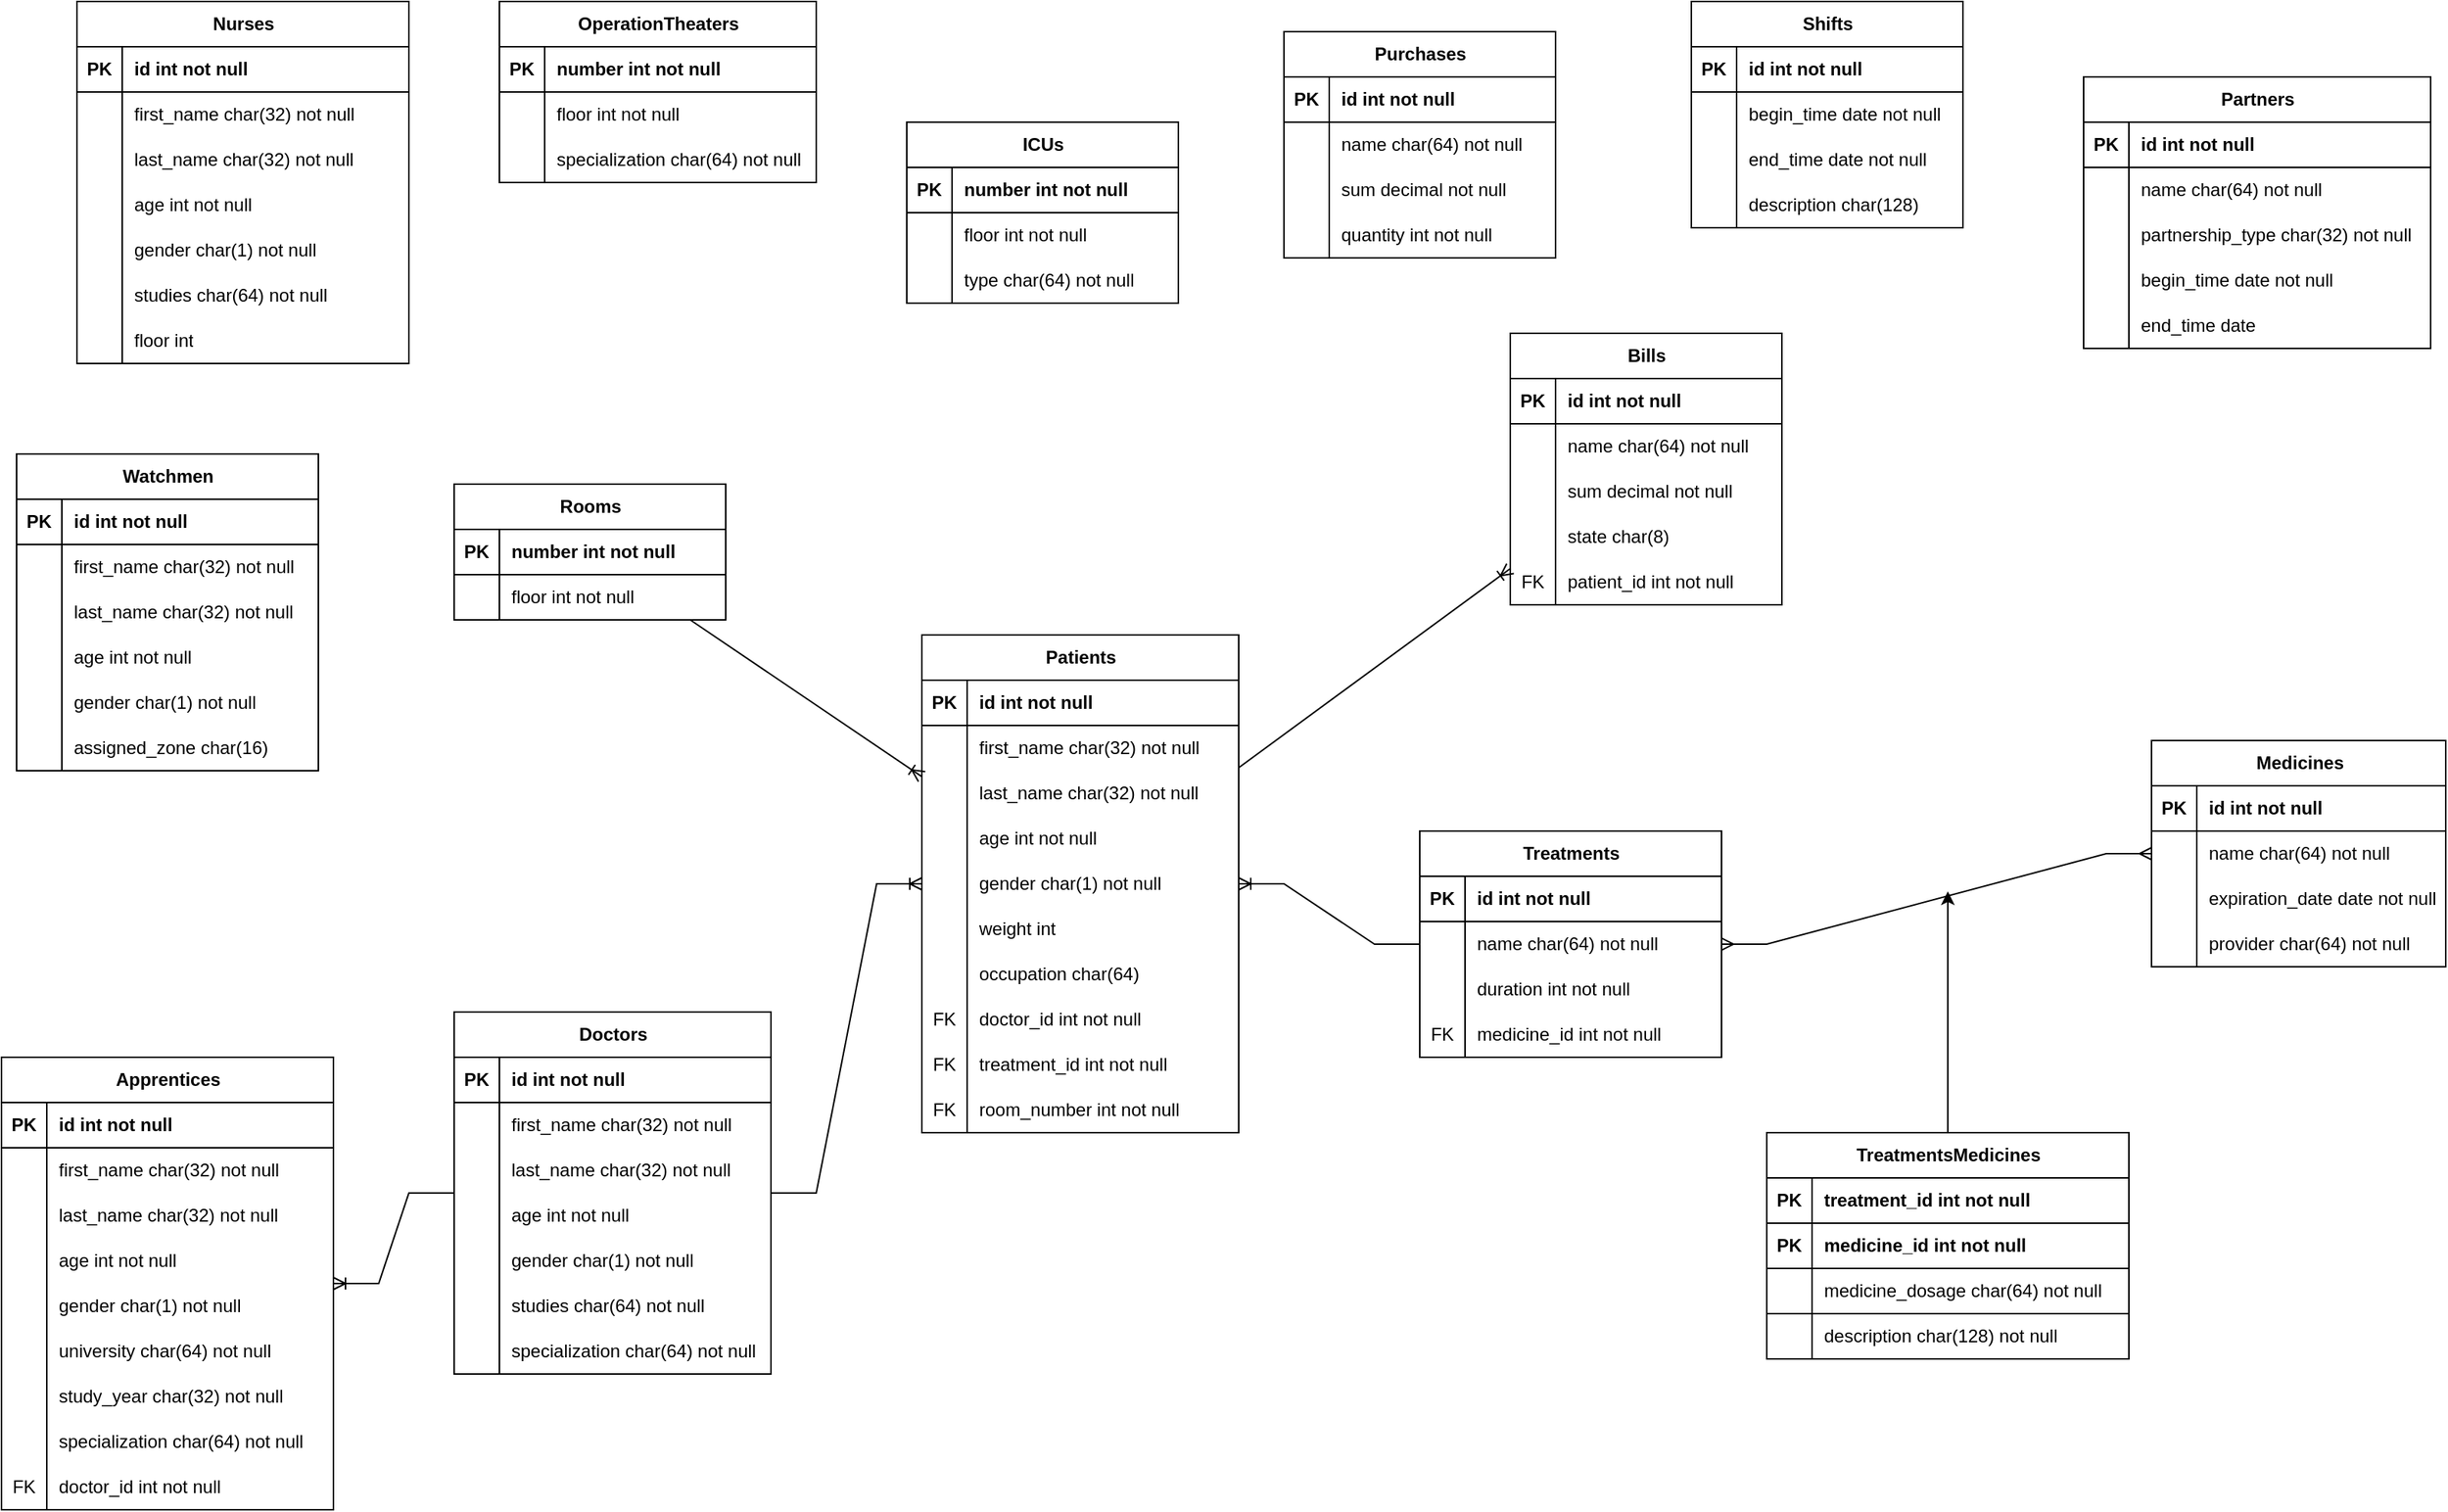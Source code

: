<mxfile version="24.0.0" type="device">
  <diagram name="Page-1" id="r_LP0GS3LjNu5w7JuewL">
    <mxGraphModel dx="1687" dy="967" grid="1" gridSize="10" guides="1" tooltips="1" connect="1" arrows="1" fold="1" page="1" pageScale="1" pageWidth="850" pageHeight="1100" math="0" shadow="0">
      <root>
        <mxCell id="0" />
        <mxCell id="1" parent="0" />
        <mxCell id="X-hJm-fRqvj1BzmFsIzm-1" value="Nurses" style="shape=table;startSize=30;container=1;collapsible=1;childLayout=tableLayout;fixedRows=1;rowLines=0;fontStyle=1;align=center;resizeLast=1;html=1;" vertex="1" parent="1">
          <mxGeometry x="80" y="60" width="220" height="240" as="geometry">
            <mxRectangle x="130" y="90" width="80" height="30" as="alternateBounds" />
          </mxGeometry>
        </mxCell>
        <mxCell id="X-hJm-fRqvj1BzmFsIzm-2" value="" style="shape=tableRow;horizontal=0;startSize=0;swimlaneHead=0;swimlaneBody=0;fillColor=none;collapsible=0;dropTarget=0;points=[[0,0.5],[1,0.5]];portConstraint=eastwest;top=0;left=0;right=0;bottom=1;" vertex="1" parent="X-hJm-fRqvj1BzmFsIzm-1">
          <mxGeometry y="30" width="220" height="30" as="geometry" />
        </mxCell>
        <mxCell id="X-hJm-fRqvj1BzmFsIzm-3" value="PK" style="shape=partialRectangle;connectable=0;fillColor=none;top=0;left=0;bottom=0;right=0;fontStyle=1;overflow=hidden;whiteSpace=wrap;html=1;" vertex="1" parent="X-hJm-fRqvj1BzmFsIzm-2">
          <mxGeometry width="30" height="30" as="geometry">
            <mxRectangle width="30" height="30" as="alternateBounds" />
          </mxGeometry>
        </mxCell>
        <mxCell id="X-hJm-fRqvj1BzmFsIzm-4" value="id int not null" style="shape=partialRectangle;connectable=0;fillColor=none;top=0;left=0;bottom=0;right=0;align=left;spacingLeft=6;fontStyle=1;overflow=hidden;whiteSpace=wrap;html=1;" vertex="1" parent="X-hJm-fRqvj1BzmFsIzm-2">
          <mxGeometry x="30" width="190" height="30" as="geometry">
            <mxRectangle width="190" height="30" as="alternateBounds" />
          </mxGeometry>
        </mxCell>
        <mxCell id="X-hJm-fRqvj1BzmFsIzm-5" value="" style="shape=tableRow;horizontal=0;startSize=0;swimlaneHead=0;swimlaneBody=0;fillColor=none;collapsible=0;dropTarget=0;points=[[0,0.5],[1,0.5]];portConstraint=eastwest;top=0;left=0;right=0;bottom=0;" vertex="1" parent="X-hJm-fRqvj1BzmFsIzm-1">
          <mxGeometry y="60" width="220" height="30" as="geometry" />
        </mxCell>
        <mxCell id="X-hJm-fRqvj1BzmFsIzm-6" value="" style="shape=partialRectangle;connectable=0;fillColor=none;top=0;left=0;bottom=0;right=0;editable=1;overflow=hidden;whiteSpace=wrap;html=1;" vertex="1" parent="X-hJm-fRqvj1BzmFsIzm-5">
          <mxGeometry width="30" height="30" as="geometry">
            <mxRectangle width="30" height="30" as="alternateBounds" />
          </mxGeometry>
        </mxCell>
        <mxCell id="X-hJm-fRqvj1BzmFsIzm-7" value="first_name char(32) not null" style="shape=partialRectangle;connectable=0;fillColor=none;top=0;left=0;bottom=0;right=0;align=left;spacingLeft=6;overflow=hidden;whiteSpace=wrap;html=1;" vertex="1" parent="X-hJm-fRqvj1BzmFsIzm-5">
          <mxGeometry x="30" width="190" height="30" as="geometry">
            <mxRectangle width="190" height="30" as="alternateBounds" />
          </mxGeometry>
        </mxCell>
        <mxCell id="X-hJm-fRqvj1BzmFsIzm-8" value="" style="shape=tableRow;horizontal=0;startSize=0;swimlaneHead=0;swimlaneBody=0;fillColor=none;collapsible=0;dropTarget=0;points=[[0,0.5],[1,0.5]];portConstraint=eastwest;top=0;left=0;right=0;bottom=0;" vertex="1" parent="X-hJm-fRqvj1BzmFsIzm-1">
          <mxGeometry y="90" width="220" height="30" as="geometry" />
        </mxCell>
        <mxCell id="X-hJm-fRqvj1BzmFsIzm-9" value="" style="shape=partialRectangle;connectable=0;fillColor=none;top=0;left=0;bottom=0;right=0;editable=1;overflow=hidden;whiteSpace=wrap;html=1;" vertex="1" parent="X-hJm-fRqvj1BzmFsIzm-8">
          <mxGeometry width="30" height="30" as="geometry">
            <mxRectangle width="30" height="30" as="alternateBounds" />
          </mxGeometry>
        </mxCell>
        <mxCell id="X-hJm-fRqvj1BzmFsIzm-10" value="last_name char(32) not null" style="shape=partialRectangle;connectable=0;fillColor=none;top=0;left=0;bottom=0;right=0;align=left;spacingLeft=6;overflow=hidden;whiteSpace=wrap;html=1;" vertex="1" parent="X-hJm-fRqvj1BzmFsIzm-8">
          <mxGeometry x="30" width="190" height="30" as="geometry">
            <mxRectangle width="190" height="30" as="alternateBounds" />
          </mxGeometry>
        </mxCell>
        <mxCell id="X-hJm-fRqvj1BzmFsIzm-11" value="" style="shape=tableRow;horizontal=0;startSize=0;swimlaneHead=0;swimlaneBody=0;fillColor=none;collapsible=0;dropTarget=0;points=[[0,0.5],[1,0.5]];portConstraint=eastwest;top=0;left=0;right=0;bottom=0;" vertex="1" parent="X-hJm-fRqvj1BzmFsIzm-1">
          <mxGeometry y="120" width="220" height="30" as="geometry" />
        </mxCell>
        <mxCell id="X-hJm-fRqvj1BzmFsIzm-12" value="" style="shape=partialRectangle;connectable=0;fillColor=none;top=0;left=0;bottom=0;right=0;editable=1;overflow=hidden;whiteSpace=wrap;html=1;" vertex="1" parent="X-hJm-fRqvj1BzmFsIzm-11">
          <mxGeometry width="30" height="30" as="geometry">
            <mxRectangle width="30" height="30" as="alternateBounds" />
          </mxGeometry>
        </mxCell>
        <mxCell id="X-hJm-fRqvj1BzmFsIzm-13" value="age int not null" style="shape=partialRectangle;connectable=0;fillColor=none;top=0;left=0;bottom=0;right=0;align=left;spacingLeft=6;overflow=hidden;whiteSpace=wrap;html=1;" vertex="1" parent="X-hJm-fRqvj1BzmFsIzm-11">
          <mxGeometry x="30" width="190" height="30" as="geometry">
            <mxRectangle width="190" height="30" as="alternateBounds" />
          </mxGeometry>
        </mxCell>
        <mxCell id="X-hJm-fRqvj1BzmFsIzm-14" value="" style="shape=tableRow;horizontal=0;startSize=0;swimlaneHead=0;swimlaneBody=0;fillColor=none;collapsible=0;dropTarget=0;points=[[0,0.5],[1,0.5]];portConstraint=eastwest;top=0;left=0;right=0;bottom=0;" vertex="1" parent="X-hJm-fRqvj1BzmFsIzm-1">
          <mxGeometry y="150" width="220" height="30" as="geometry" />
        </mxCell>
        <mxCell id="X-hJm-fRqvj1BzmFsIzm-15" value="" style="shape=partialRectangle;connectable=0;fillColor=none;top=0;left=0;bottom=0;right=0;editable=1;overflow=hidden;whiteSpace=wrap;html=1;" vertex="1" parent="X-hJm-fRqvj1BzmFsIzm-14">
          <mxGeometry width="30" height="30" as="geometry">
            <mxRectangle width="30" height="30" as="alternateBounds" />
          </mxGeometry>
        </mxCell>
        <mxCell id="X-hJm-fRqvj1BzmFsIzm-16" value="gender char(1) not null" style="shape=partialRectangle;connectable=0;fillColor=none;top=0;left=0;bottom=0;right=0;align=left;spacingLeft=6;overflow=hidden;whiteSpace=wrap;html=1;" vertex="1" parent="X-hJm-fRqvj1BzmFsIzm-14">
          <mxGeometry x="30" width="190" height="30" as="geometry">
            <mxRectangle width="190" height="30" as="alternateBounds" />
          </mxGeometry>
        </mxCell>
        <mxCell id="X-hJm-fRqvj1BzmFsIzm-17" value="" style="shape=tableRow;horizontal=0;startSize=0;swimlaneHead=0;swimlaneBody=0;fillColor=none;collapsible=0;dropTarget=0;points=[[0,0.5],[1,0.5]];portConstraint=eastwest;top=0;left=0;right=0;bottom=0;" vertex="1" parent="X-hJm-fRqvj1BzmFsIzm-1">
          <mxGeometry y="180" width="220" height="30" as="geometry" />
        </mxCell>
        <mxCell id="X-hJm-fRqvj1BzmFsIzm-18" value="" style="shape=partialRectangle;connectable=0;fillColor=none;top=0;left=0;bottom=0;right=0;editable=1;overflow=hidden;whiteSpace=wrap;html=1;" vertex="1" parent="X-hJm-fRqvj1BzmFsIzm-17">
          <mxGeometry width="30" height="30" as="geometry">
            <mxRectangle width="30" height="30" as="alternateBounds" />
          </mxGeometry>
        </mxCell>
        <mxCell id="X-hJm-fRqvj1BzmFsIzm-19" value="studies char(64) not null" style="shape=partialRectangle;connectable=0;fillColor=none;top=0;left=0;bottom=0;right=0;align=left;spacingLeft=6;overflow=hidden;whiteSpace=wrap;html=1;" vertex="1" parent="X-hJm-fRqvj1BzmFsIzm-17">
          <mxGeometry x="30" width="190" height="30" as="geometry">
            <mxRectangle width="190" height="30" as="alternateBounds" />
          </mxGeometry>
        </mxCell>
        <mxCell id="X-hJm-fRqvj1BzmFsIzm-20" value="" style="shape=tableRow;horizontal=0;startSize=0;swimlaneHead=0;swimlaneBody=0;fillColor=none;collapsible=0;dropTarget=0;points=[[0,0.5],[1,0.5]];portConstraint=eastwest;top=0;left=0;right=0;bottom=0;" vertex="1" parent="X-hJm-fRqvj1BzmFsIzm-1">
          <mxGeometry y="210" width="220" height="30" as="geometry" />
        </mxCell>
        <mxCell id="X-hJm-fRqvj1BzmFsIzm-21" value="" style="shape=partialRectangle;connectable=0;fillColor=none;top=0;left=0;bottom=0;right=0;editable=1;overflow=hidden;whiteSpace=wrap;html=1;" vertex="1" parent="X-hJm-fRqvj1BzmFsIzm-20">
          <mxGeometry width="30" height="30" as="geometry">
            <mxRectangle width="30" height="30" as="alternateBounds" />
          </mxGeometry>
        </mxCell>
        <mxCell id="X-hJm-fRqvj1BzmFsIzm-22" value="floor int" style="shape=partialRectangle;connectable=0;fillColor=none;top=0;left=0;bottom=0;right=0;align=left;spacingLeft=6;overflow=hidden;whiteSpace=wrap;html=1;" vertex="1" parent="X-hJm-fRqvj1BzmFsIzm-20">
          <mxGeometry x="30" width="190" height="30" as="geometry">
            <mxRectangle width="190" height="30" as="alternateBounds" />
          </mxGeometry>
        </mxCell>
        <mxCell id="X-hJm-fRqvj1BzmFsIzm-23" value="ICUs" style="shape=table;startSize=30;container=1;collapsible=1;childLayout=tableLayout;fixedRows=1;rowLines=0;fontStyle=1;align=center;resizeLast=1;html=1;" vertex="1" parent="1">
          <mxGeometry x="630" y="140" width="180" height="120" as="geometry" />
        </mxCell>
        <mxCell id="X-hJm-fRqvj1BzmFsIzm-24" value="" style="shape=tableRow;horizontal=0;startSize=0;swimlaneHead=0;swimlaneBody=0;fillColor=none;collapsible=0;dropTarget=0;points=[[0,0.5],[1,0.5]];portConstraint=eastwest;top=0;left=0;right=0;bottom=1;" vertex="1" parent="X-hJm-fRqvj1BzmFsIzm-23">
          <mxGeometry y="30" width="180" height="30" as="geometry" />
        </mxCell>
        <mxCell id="X-hJm-fRqvj1BzmFsIzm-25" value="PK" style="shape=partialRectangle;connectable=0;fillColor=none;top=0;left=0;bottom=0;right=0;fontStyle=1;overflow=hidden;whiteSpace=wrap;html=1;" vertex="1" parent="X-hJm-fRqvj1BzmFsIzm-24">
          <mxGeometry width="30" height="30" as="geometry">
            <mxRectangle width="30" height="30" as="alternateBounds" />
          </mxGeometry>
        </mxCell>
        <mxCell id="X-hJm-fRqvj1BzmFsIzm-26" value="number int not null" style="shape=partialRectangle;connectable=0;fillColor=none;top=0;left=0;bottom=0;right=0;align=left;spacingLeft=6;fontStyle=1;overflow=hidden;whiteSpace=wrap;html=1;" vertex="1" parent="X-hJm-fRqvj1BzmFsIzm-24">
          <mxGeometry x="30" width="150" height="30" as="geometry">
            <mxRectangle width="150" height="30" as="alternateBounds" />
          </mxGeometry>
        </mxCell>
        <mxCell id="X-hJm-fRqvj1BzmFsIzm-27" value="" style="shape=tableRow;horizontal=0;startSize=0;swimlaneHead=0;swimlaneBody=0;fillColor=none;collapsible=0;dropTarget=0;points=[[0,0.5],[1,0.5]];portConstraint=eastwest;top=0;left=0;right=0;bottom=0;" vertex="1" parent="X-hJm-fRqvj1BzmFsIzm-23">
          <mxGeometry y="60" width="180" height="30" as="geometry" />
        </mxCell>
        <mxCell id="X-hJm-fRqvj1BzmFsIzm-28" value="" style="shape=partialRectangle;connectable=0;fillColor=none;top=0;left=0;bottom=0;right=0;editable=1;overflow=hidden;whiteSpace=wrap;html=1;" vertex="1" parent="X-hJm-fRqvj1BzmFsIzm-27">
          <mxGeometry width="30" height="30" as="geometry">
            <mxRectangle width="30" height="30" as="alternateBounds" />
          </mxGeometry>
        </mxCell>
        <mxCell id="X-hJm-fRqvj1BzmFsIzm-29" value="floor int not null" style="shape=partialRectangle;connectable=0;fillColor=none;top=0;left=0;bottom=0;right=0;align=left;spacingLeft=6;overflow=hidden;whiteSpace=wrap;html=1;" vertex="1" parent="X-hJm-fRqvj1BzmFsIzm-27">
          <mxGeometry x="30" width="150" height="30" as="geometry">
            <mxRectangle width="150" height="30" as="alternateBounds" />
          </mxGeometry>
        </mxCell>
        <mxCell id="X-hJm-fRqvj1BzmFsIzm-30" value="" style="shape=tableRow;horizontal=0;startSize=0;swimlaneHead=0;swimlaneBody=0;fillColor=none;collapsible=0;dropTarget=0;points=[[0,0.5],[1,0.5]];portConstraint=eastwest;top=0;left=0;right=0;bottom=0;" vertex="1" parent="X-hJm-fRqvj1BzmFsIzm-23">
          <mxGeometry y="90" width="180" height="30" as="geometry" />
        </mxCell>
        <mxCell id="X-hJm-fRqvj1BzmFsIzm-31" value="" style="shape=partialRectangle;connectable=0;fillColor=none;top=0;left=0;bottom=0;right=0;editable=1;overflow=hidden;whiteSpace=wrap;html=1;" vertex="1" parent="X-hJm-fRqvj1BzmFsIzm-30">
          <mxGeometry width="30" height="30" as="geometry">
            <mxRectangle width="30" height="30" as="alternateBounds" />
          </mxGeometry>
        </mxCell>
        <mxCell id="X-hJm-fRqvj1BzmFsIzm-32" value="type char(64) not null" style="shape=partialRectangle;connectable=0;fillColor=none;top=0;left=0;bottom=0;right=0;align=left;spacingLeft=6;overflow=hidden;whiteSpace=wrap;html=1;" vertex="1" parent="X-hJm-fRqvj1BzmFsIzm-30">
          <mxGeometry x="30" width="150" height="30" as="geometry">
            <mxRectangle width="150" height="30" as="alternateBounds" />
          </mxGeometry>
        </mxCell>
        <mxCell id="X-hJm-fRqvj1BzmFsIzm-49" value="OperationTheaters" style="shape=table;startSize=30;container=1;collapsible=1;childLayout=tableLayout;fixedRows=1;rowLines=0;fontStyle=1;align=center;resizeLast=1;html=1;" vertex="1" parent="1">
          <mxGeometry x="360" y="60" width="210" height="120" as="geometry" />
        </mxCell>
        <mxCell id="X-hJm-fRqvj1BzmFsIzm-50" value="" style="shape=tableRow;horizontal=0;startSize=0;swimlaneHead=0;swimlaneBody=0;fillColor=none;collapsible=0;dropTarget=0;points=[[0,0.5],[1,0.5]];portConstraint=eastwest;top=0;left=0;right=0;bottom=1;" vertex="1" parent="X-hJm-fRqvj1BzmFsIzm-49">
          <mxGeometry y="30" width="210" height="30" as="geometry" />
        </mxCell>
        <mxCell id="X-hJm-fRqvj1BzmFsIzm-51" value="PK" style="shape=partialRectangle;connectable=0;fillColor=none;top=0;left=0;bottom=0;right=0;fontStyle=1;overflow=hidden;whiteSpace=wrap;html=1;" vertex="1" parent="X-hJm-fRqvj1BzmFsIzm-50">
          <mxGeometry width="30" height="30" as="geometry">
            <mxRectangle width="30" height="30" as="alternateBounds" />
          </mxGeometry>
        </mxCell>
        <mxCell id="X-hJm-fRqvj1BzmFsIzm-52" value="number int not null" style="shape=partialRectangle;connectable=0;fillColor=none;top=0;left=0;bottom=0;right=0;align=left;spacingLeft=6;fontStyle=1;overflow=hidden;whiteSpace=wrap;html=1;" vertex="1" parent="X-hJm-fRqvj1BzmFsIzm-50">
          <mxGeometry x="30" width="180" height="30" as="geometry">
            <mxRectangle width="180" height="30" as="alternateBounds" />
          </mxGeometry>
        </mxCell>
        <mxCell id="X-hJm-fRqvj1BzmFsIzm-53" value="" style="shape=tableRow;horizontal=0;startSize=0;swimlaneHead=0;swimlaneBody=0;fillColor=none;collapsible=0;dropTarget=0;points=[[0,0.5],[1,0.5]];portConstraint=eastwest;top=0;left=0;right=0;bottom=0;" vertex="1" parent="X-hJm-fRqvj1BzmFsIzm-49">
          <mxGeometry y="60" width="210" height="30" as="geometry" />
        </mxCell>
        <mxCell id="X-hJm-fRqvj1BzmFsIzm-54" value="" style="shape=partialRectangle;connectable=0;fillColor=none;top=0;left=0;bottom=0;right=0;editable=1;overflow=hidden;whiteSpace=wrap;html=1;" vertex="1" parent="X-hJm-fRqvj1BzmFsIzm-53">
          <mxGeometry width="30" height="30" as="geometry">
            <mxRectangle width="30" height="30" as="alternateBounds" />
          </mxGeometry>
        </mxCell>
        <mxCell id="X-hJm-fRqvj1BzmFsIzm-55" value="floor int not null" style="shape=partialRectangle;connectable=0;fillColor=none;top=0;left=0;bottom=0;right=0;align=left;spacingLeft=6;overflow=hidden;whiteSpace=wrap;html=1;" vertex="1" parent="X-hJm-fRqvj1BzmFsIzm-53">
          <mxGeometry x="30" width="180" height="30" as="geometry">
            <mxRectangle width="180" height="30" as="alternateBounds" />
          </mxGeometry>
        </mxCell>
        <mxCell id="X-hJm-fRqvj1BzmFsIzm-56" value="" style="shape=tableRow;horizontal=0;startSize=0;swimlaneHead=0;swimlaneBody=0;fillColor=none;collapsible=0;dropTarget=0;points=[[0,0.5],[1,0.5]];portConstraint=eastwest;top=0;left=0;right=0;bottom=0;" vertex="1" parent="X-hJm-fRqvj1BzmFsIzm-49">
          <mxGeometry y="90" width="210" height="30" as="geometry" />
        </mxCell>
        <mxCell id="X-hJm-fRqvj1BzmFsIzm-57" value="" style="shape=partialRectangle;connectable=0;fillColor=none;top=0;left=0;bottom=0;right=0;editable=1;overflow=hidden;whiteSpace=wrap;html=1;" vertex="1" parent="X-hJm-fRqvj1BzmFsIzm-56">
          <mxGeometry width="30" height="30" as="geometry">
            <mxRectangle width="30" height="30" as="alternateBounds" />
          </mxGeometry>
        </mxCell>
        <mxCell id="X-hJm-fRqvj1BzmFsIzm-58" value="specialization char(64) not null" style="shape=partialRectangle;connectable=0;fillColor=none;top=0;left=0;bottom=0;right=0;align=left;spacingLeft=6;overflow=hidden;whiteSpace=wrap;html=1;" vertex="1" parent="X-hJm-fRqvj1BzmFsIzm-56">
          <mxGeometry x="30" width="180" height="30" as="geometry">
            <mxRectangle width="180" height="30" as="alternateBounds" />
          </mxGeometry>
        </mxCell>
        <mxCell id="X-hJm-fRqvj1BzmFsIzm-81" value="Watchmen" style="shape=table;startSize=30;container=1;collapsible=1;childLayout=tableLayout;fixedRows=1;rowLines=0;fontStyle=1;align=center;resizeLast=1;html=1;" vertex="1" parent="1">
          <mxGeometry x="40" y="360" width="200" height="210.0" as="geometry">
            <mxRectangle x="130" y="90" width="80" height="30" as="alternateBounds" />
          </mxGeometry>
        </mxCell>
        <mxCell id="X-hJm-fRqvj1BzmFsIzm-82" value="" style="shape=tableRow;horizontal=0;startSize=0;swimlaneHead=0;swimlaneBody=0;fillColor=none;collapsible=0;dropTarget=0;points=[[0,0.5],[1,0.5]];portConstraint=eastwest;top=0;left=0;right=0;bottom=1;" vertex="1" parent="X-hJm-fRqvj1BzmFsIzm-81">
          <mxGeometry y="30" width="200" height="30" as="geometry" />
        </mxCell>
        <mxCell id="X-hJm-fRqvj1BzmFsIzm-83" value="PK" style="shape=partialRectangle;connectable=0;fillColor=none;top=0;left=0;bottom=0;right=0;fontStyle=1;overflow=hidden;whiteSpace=wrap;html=1;" vertex="1" parent="X-hJm-fRqvj1BzmFsIzm-82">
          <mxGeometry width="30" height="30" as="geometry">
            <mxRectangle width="30" height="30" as="alternateBounds" />
          </mxGeometry>
        </mxCell>
        <mxCell id="X-hJm-fRqvj1BzmFsIzm-84" value="id int not null" style="shape=partialRectangle;connectable=0;fillColor=none;top=0;left=0;bottom=0;right=0;align=left;spacingLeft=6;fontStyle=1;overflow=hidden;whiteSpace=wrap;html=1;" vertex="1" parent="X-hJm-fRqvj1BzmFsIzm-82">
          <mxGeometry x="30" width="170" height="30" as="geometry">
            <mxRectangle width="170" height="30" as="alternateBounds" />
          </mxGeometry>
        </mxCell>
        <mxCell id="X-hJm-fRqvj1BzmFsIzm-85" value="" style="shape=tableRow;horizontal=0;startSize=0;swimlaneHead=0;swimlaneBody=0;fillColor=none;collapsible=0;dropTarget=0;points=[[0,0.5],[1,0.5]];portConstraint=eastwest;top=0;left=0;right=0;bottom=0;" vertex="1" parent="X-hJm-fRqvj1BzmFsIzm-81">
          <mxGeometry y="60" width="200" height="30" as="geometry" />
        </mxCell>
        <mxCell id="X-hJm-fRqvj1BzmFsIzm-86" value="" style="shape=partialRectangle;connectable=0;fillColor=none;top=0;left=0;bottom=0;right=0;editable=1;overflow=hidden;whiteSpace=wrap;html=1;" vertex="1" parent="X-hJm-fRqvj1BzmFsIzm-85">
          <mxGeometry width="30" height="30" as="geometry">
            <mxRectangle width="30" height="30" as="alternateBounds" />
          </mxGeometry>
        </mxCell>
        <mxCell id="X-hJm-fRqvj1BzmFsIzm-87" value="first_name char(32) not null" style="shape=partialRectangle;connectable=0;fillColor=none;top=0;left=0;bottom=0;right=0;align=left;spacingLeft=6;overflow=hidden;whiteSpace=wrap;html=1;" vertex="1" parent="X-hJm-fRqvj1BzmFsIzm-85">
          <mxGeometry x="30" width="170" height="30" as="geometry">
            <mxRectangle width="170" height="30" as="alternateBounds" />
          </mxGeometry>
        </mxCell>
        <mxCell id="X-hJm-fRqvj1BzmFsIzm-88" value="" style="shape=tableRow;horizontal=0;startSize=0;swimlaneHead=0;swimlaneBody=0;fillColor=none;collapsible=0;dropTarget=0;points=[[0,0.5],[1,0.5]];portConstraint=eastwest;top=0;left=0;right=0;bottom=0;" vertex="1" parent="X-hJm-fRqvj1BzmFsIzm-81">
          <mxGeometry y="90" width="200" height="30" as="geometry" />
        </mxCell>
        <mxCell id="X-hJm-fRqvj1BzmFsIzm-89" value="" style="shape=partialRectangle;connectable=0;fillColor=none;top=0;left=0;bottom=0;right=0;editable=1;overflow=hidden;whiteSpace=wrap;html=1;" vertex="1" parent="X-hJm-fRqvj1BzmFsIzm-88">
          <mxGeometry width="30" height="30" as="geometry">
            <mxRectangle width="30" height="30" as="alternateBounds" />
          </mxGeometry>
        </mxCell>
        <mxCell id="X-hJm-fRqvj1BzmFsIzm-90" value="last_name char(32) not null" style="shape=partialRectangle;connectable=0;fillColor=none;top=0;left=0;bottom=0;right=0;align=left;spacingLeft=6;overflow=hidden;whiteSpace=wrap;html=1;" vertex="1" parent="X-hJm-fRqvj1BzmFsIzm-88">
          <mxGeometry x="30" width="170" height="30" as="geometry">
            <mxRectangle width="170" height="30" as="alternateBounds" />
          </mxGeometry>
        </mxCell>
        <mxCell id="X-hJm-fRqvj1BzmFsIzm-91" value="" style="shape=tableRow;horizontal=0;startSize=0;swimlaneHead=0;swimlaneBody=0;fillColor=none;collapsible=0;dropTarget=0;points=[[0,0.5],[1,0.5]];portConstraint=eastwest;top=0;left=0;right=0;bottom=0;" vertex="1" parent="X-hJm-fRqvj1BzmFsIzm-81">
          <mxGeometry y="120" width="200" height="30" as="geometry" />
        </mxCell>
        <mxCell id="X-hJm-fRqvj1BzmFsIzm-92" value="" style="shape=partialRectangle;connectable=0;fillColor=none;top=0;left=0;bottom=0;right=0;editable=1;overflow=hidden;whiteSpace=wrap;html=1;" vertex="1" parent="X-hJm-fRqvj1BzmFsIzm-91">
          <mxGeometry width="30" height="30" as="geometry">
            <mxRectangle width="30" height="30" as="alternateBounds" />
          </mxGeometry>
        </mxCell>
        <mxCell id="X-hJm-fRqvj1BzmFsIzm-93" value="age int not null" style="shape=partialRectangle;connectable=0;fillColor=none;top=0;left=0;bottom=0;right=0;align=left;spacingLeft=6;overflow=hidden;whiteSpace=wrap;html=1;" vertex="1" parent="X-hJm-fRqvj1BzmFsIzm-91">
          <mxGeometry x="30" width="170" height="30" as="geometry">
            <mxRectangle width="170" height="30" as="alternateBounds" />
          </mxGeometry>
        </mxCell>
        <mxCell id="X-hJm-fRqvj1BzmFsIzm-94" value="" style="shape=tableRow;horizontal=0;startSize=0;swimlaneHead=0;swimlaneBody=0;fillColor=none;collapsible=0;dropTarget=0;points=[[0,0.5],[1,0.5]];portConstraint=eastwest;top=0;left=0;right=0;bottom=0;" vertex="1" parent="X-hJm-fRqvj1BzmFsIzm-81">
          <mxGeometry y="150" width="200" height="30" as="geometry" />
        </mxCell>
        <mxCell id="X-hJm-fRqvj1BzmFsIzm-95" value="" style="shape=partialRectangle;connectable=0;fillColor=none;top=0;left=0;bottom=0;right=0;editable=1;overflow=hidden;whiteSpace=wrap;html=1;" vertex="1" parent="X-hJm-fRqvj1BzmFsIzm-94">
          <mxGeometry width="30" height="30" as="geometry">
            <mxRectangle width="30" height="30" as="alternateBounds" />
          </mxGeometry>
        </mxCell>
        <mxCell id="X-hJm-fRqvj1BzmFsIzm-96" value="gender char(1) not null" style="shape=partialRectangle;connectable=0;fillColor=none;top=0;left=0;bottom=0;right=0;align=left;spacingLeft=6;overflow=hidden;whiteSpace=wrap;html=1;" vertex="1" parent="X-hJm-fRqvj1BzmFsIzm-94">
          <mxGeometry x="30" width="170" height="30" as="geometry">
            <mxRectangle width="170" height="30" as="alternateBounds" />
          </mxGeometry>
        </mxCell>
        <mxCell id="X-hJm-fRqvj1BzmFsIzm-97" value="" style="shape=tableRow;horizontal=0;startSize=0;swimlaneHead=0;swimlaneBody=0;fillColor=none;collapsible=0;dropTarget=0;points=[[0,0.5],[1,0.5]];portConstraint=eastwest;top=0;left=0;right=0;bottom=0;" vertex="1" parent="X-hJm-fRqvj1BzmFsIzm-81">
          <mxGeometry y="180" width="200" height="30" as="geometry" />
        </mxCell>
        <mxCell id="X-hJm-fRqvj1BzmFsIzm-98" value="" style="shape=partialRectangle;connectable=0;fillColor=none;top=0;left=0;bottom=0;right=0;editable=1;overflow=hidden;whiteSpace=wrap;html=1;" vertex="1" parent="X-hJm-fRqvj1BzmFsIzm-97">
          <mxGeometry width="30" height="30" as="geometry">
            <mxRectangle width="30" height="30" as="alternateBounds" />
          </mxGeometry>
        </mxCell>
        <mxCell id="X-hJm-fRqvj1BzmFsIzm-99" value="assigned_zone char(16)" style="shape=partialRectangle;connectable=0;fillColor=none;top=0;left=0;bottom=0;right=0;align=left;spacingLeft=6;overflow=hidden;whiteSpace=wrap;html=1;" vertex="1" parent="X-hJm-fRqvj1BzmFsIzm-97">
          <mxGeometry x="30" width="170" height="30" as="geometry">
            <mxRectangle width="170" height="30" as="alternateBounds" />
          </mxGeometry>
        </mxCell>
        <mxCell id="X-hJm-fRqvj1BzmFsIzm-106" value="Purchases" style="shape=table;startSize=30;container=1;collapsible=1;childLayout=tableLayout;fixedRows=1;rowLines=0;fontStyle=1;align=center;resizeLast=1;html=1;" vertex="1" parent="1">
          <mxGeometry x="880" y="80" width="180" height="150" as="geometry" />
        </mxCell>
        <mxCell id="X-hJm-fRqvj1BzmFsIzm-107" value="" style="shape=tableRow;horizontal=0;startSize=0;swimlaneHead=0;swimlaneBody=0;fillColor=none;collapsible=0;dropTarget=0;points=[[0,0.5],[1,0.5]];portConstraint=eastwest;top=0;left=0;right=0;bottom=1;" vertex="1" parent="X-hJm-fRqvj1BzmFsIzm-106">
          <mxGeometry y="30" width="180" height="30" as="geometry" />
        </mxCell>
        <mxCell id="X-hJm-fRqvj1BzmFsIzm-108" value="PK" style="shape=partialRectangle;connectable=0;fillColor=none;top=0;left=0;bottom=0;right=0;fontStyle=1;overflow=hidden;whiteSpace=wrap;html=1;" vertex="1" parent="X-hJm-fRqvj1BzmFsIzm-107">
          <mxGeometry width="30" height="30" as="geometry">
            <mxRectangle width="30" height="30" as="alternateBounds" />
          </mxGeometry>
        </mxCell>
        <mxCell id="X-hJm-fRqvj1BzmFsIzm-109" value="id int not null" style="shape=partialRectangle;connectable=0;fillColor=none;top=0;left=0;bottom=0;right=0;align=left;spacingLeft=6;fontStyle=1;overflow=hidden;whiteSpace=wrap;html=1;" vertex="1" parent="X-hJm-fRqvj1BzmFsIzm-107">
          <mxGeometry x="30" width="150" height="30" as="geometry">
            <mxRectangle width="150" height="30" as="alternateBounds" />
          </mxGeometry>
        </mxCell>
        <mxCell id="X-hJm-fRqvj1BzmFsIzm-110" value="" style="shape=tableRow;horizontal=0;startSize=0;swimlaneHead=0;swimlaneBody=0;fillColor=none;collapsible=0;dropTarget=0;points=[[0,0.5],[1,0.5]];portConstraint=eastwest;top=0;left=0;right=0;bottom=0;" vertex="1" parent="X-hJm-fRqvj1BzmFsIzm-106">
          <mxGeometry y="60" width="180" height="30" as="geometry" />
        </mxCell>
        <mxCell id="X-hJm-fRqvj1BzmFsIzm-111" value="" style="shape=partialRectangle;connectable=0;fillColor=none;top=0;left=0;bottom=0;right=0;editable=1;overflow=hidden;whiteSpace=wrap;html=1;" vertex="1" parent="X-hJm-fRqvj1BzmFsIzm-110">
          <mxGeometry width="30" height="30" as="geometry">
            <mxRectangle width="30" height="30" as="alternateBounds" />
          </mxGeometry>
        </mxCell>
        <mxCell id="X-hJm-fRqvj1BzmFsIzm-112" value="name char(64) not null" style="shape=partialRectangle;connectable=0;fillColor=none;top=0;left=0;bottom=0;right=0;align=left;spacingLeft=6;overflow=hidden;whiteSpace=wrap;html=1;" vertex="1" parent="X-hJm-fRqvj1BzmFsIzm-110">
          <mxGeometry x="30" width="150" height="30" as="geometry">
            <mxRectangle width="150" height="30" as="alternateBounds" />
          </mxGeometry>
        </mxCell>
        <mxCell id="X-hJm-fRqvj1BzmFsIzm-113" value="" style="shape=tableRow;horizontal=0;startSize=0;swimlaneHead=0;swimlaneBody=0;fillColor=none;collapsible=0;dropTarget=0;points=[[0,0.5],[1,0.5]];portConstraint=eastwest;top=0;left=0;right=0;bottom=0;" vertex="1" parent="X-hJm-fRqvj1BzmFsIzm-106">
          <mxGeometry y="90" width="180" height="30" as="geometry" />
        </mxCell>
        <mxCell id="X-hJm-fRqvj1BzmFsIzm-114" value="" style="shape=partialRectangle;connectable=0;fillColor=none;top=0;left=0;bottom=0;right=0;editable=1;overflow=hidden;whiteSpace=wrap;html=1;" vertex="1" parent="X-hJm-fRqvj1BzmFsIzm-113">
          <mxGeometry width="30" height="30" as="geometry">
            <mxRectangle width="30" height="30" as="alternateBounds" />
          </mxGeometry>
        </mxCell>
        <mxCell id="X-hJm-fRqvj1BzmFsIzm-115" value="sum decimal not null" style="shape=partialRectangle;connectable=0;fillColor=none;top=0;left=0;bottom=0;right=0;align=left;spacingLeft=6;overflow=hidden;whiteSpace=wrap;html=1;" vertex="1" parent="X-hJm-fRqvj1BzmFsIzm-113">
          <mxGeometry x="30" width="150" height="30" as="geometry">
            <mxRectangle width="150" height="30" as="alternateBounds" />
          </mxGeometry>
        </mxCell>
        <mxCell id="X-hJm-fRqvj1BzmFsIzm-116" value="" style="shape=tableRow;horizontal=0;startSize=0;swimlaneHead=0;swimlaneBody=0;fillColor=none;collapsible=0;dropTarget=0;points=[[0,0.5],[1,0.5]];portConstraint=eastwest;top=0;left=0;right=0;bottom=0;" vertex="1" parent="X-hJm-fRqvj1BzmFsIzm-106">
          <mxGeometry y="120" width="180" height="30" as="geometry" />
        </mxCell>
        <mxCell id="X-hJm-fRqvj1BzmFsIzm-117" value="" style="shape=partialRectangle;connectable=0;fillColor=none;top=0;left=0;bottom=0;right=0;editable=1;overflow=hidden;whiteSpace=wrap;html=1;" vertex="1" parent="X-hJm-fRqvj1BzmFsIzm-116">
          <mxGeometry width="30" height="30" as="geometry">
            <mxRectangle width="30" height="30" as="alternateBounds" />
          </mxGeometry>
        </mxCell>
        <mxCell id="X-hJm-fRqvj1BzmFsIzm-118" value="quantity int not null" style="shape=partialRectangle;connectable=0;fillColor=none;top=0;left=0;bottom=0;right=0;align=left;spacingLeft=6;overflow=hidden;whiteSpace=wrap;html=1;" vertex="1" parent="X-hJm-fRqvj1BzmFsIzm-116">
          <mxGeometry x="30" width="150" height="30" as="geometry">
            <mxRectangle width="150" height="30" as="alternateBounds" />
          </mxGeometry>
        </mxCell>
        <mxCell id="X-hJm-fRqvj1BzmFsIzm-119" value="Shifts" style="shape=table;startSize=30;container=1;collapsible=1;childLayout=tableLayout;fixedRows=1;rowLines=0;fontStyle=1;align=center;resizeLast=1;html=1;" vertex="1" parent="1">
          <mxGeometry x="1150" y="60" width="180" height="150" as="geometry" />
        </mxCell>
        <mxCell id="X-hJm-fRqvj1BzmFsIzm-120" value="" style="shape=tableRow;horizontal=0;startSize=0;swimlaneHead=0;swimlaneBody=0;fillColor=none;collapsible=0;dropTarget=0;points=[[0,0.5],[1,0.5]];portConstraint=eastwest;top=0;left=0;right=0;bottom=1;" vertex="1" parent="X-hJm-fRqvj1BzmFsIzm-119">
          <mxGeometry y="30" width="180" height="30" as="geometry" />
        </mxCell>
        <mxCell id="X-hJm-fRqvj1BzmFsIzm-121" value="PK" style="shape=partialRectangle;connectable=0;fillColor=none;top=0;left=0;bottom=0;right=0;fontStyle=1;overflow=hidden;whiteSpace=wrap;html=1;" vertex="1" parent="X-hJm-fRqvj1BzmFsIzm-120">
          <mxGeometry width="30" height="30" as="geometry">
            <mxRectangle width="30" height="30" as="alternateBounds" />
          </mxGeometry>
        </mxCell>
        <mxCell id="X-hJm-fRqvj1BzmFsIzm-122" value="id int not null" style="shape=partialRectangle;connectable=0;fillColor=none;top=0;left=0;bottom=0;right=0;align=left;spacingLeft=6;fontStyle=1;overflow=hidden;whiteSpace=wrap;html=1;" vertex="1" parent="X-hJm-fRqvj1BzmFsIzm-120">
          <mxGeometry x="30" width="150" height="30" as="geometry">
            <mxRectangle width="150" height="30" as="alternateBounds" />
          </mxGeometry>
        </mxCell>
        <mxCell id="X-hJm-fRqvj1BzmFsIzm-123" value="" style="shape=tableRow;horizontal=0;startSize=0;swimlaneHead=0;swimlaneBody=0;fillColor=none;collapsible=0;dropTarget=0;points=[[0,0.5],[1,0.5]];portConstraint=eastwest;top=0;left=0;right=0;bottom=0;" vertex="1" parent="X-hJm-fRqvj1BzmFsIzm-119">
          <mxGeometry y="60" width="180" height="30" as="geometry" />
        </mxCell>
        <mxCell id="X-hJm-fRqvj1BzmFsIzm-124" value="" style="shape=partialRectangle;connectable=0;fillColor=none;top=0;left=0;bottom=0;right=0;editable=1;overflow=hidden;whiteSpace=wrap;html=1;" vertex="1" parent="X-hJm-fRqvj1BzmFsIzm-123">
          <mxGeometry width="30" height="30" as="geometry">
            <mxRectangle width="30" height="30" as="alternateBounds" />
          </mxGeometry>
        </mxCell>
        <mxCell id="X-hJm-fRqvj1BzmFsIzm-125" value="begin_time date not null" style="shape=partialRectangle;connectable=0;fillColor=none;top=0;left=0;bottom=0;right=0;align=left;spacingLeft=6;overflow=hidden;whiteSpace=wrap;html=1;" vertex="1" parent="X-hJm-fRqvj1BzmFsIzm-123">
          <mxGeometry x="30" width="150" height="30" as="geometry">
            <mxRectangle width="150" height="30" as="alternateBounds" />
          </mxGeometry>
        </mxCell>
        <mxCell id="X-hJm-fRqvj1BzmFsIzm-126" value="" style="shape=tableRow;horizontal=0;startSize=0;swimlaneHead=0;swimlaneBody=0;fillColor=none;collapsible=0;dropTarget=0;points=[[0,0.5],[1,0.5]];portConstraint=eastwest;top=0;left=0;right=0;bottom=0;" vertex="1" parent="X-hJm-fRqvj1BzmFsIzm-119">
          <mxGeometry y="90" width="180" height="30" as="geometry" />
        </mxCell>
        <mxCell id="X-hJm-fRqvj1BzmFsIzm-127" value="" style="shape=partialRectangle;connectable=0;fillColor=none;top=0;left=0;bottom=0;right=0;editable=1;overflow=hidden;whiteSpace=wrap;html=1;" vertex="1" parent="X-hJm-fRqvj1BzmFsIzm-126">
          <mxGeometry width="30" height="30" as="geometry">
            <mxRectangle width="30" height="30" as="alternateBounds" />
          </mxGeometry>
        </mxCell>
        <mxCell id="X-hJm-fRqvj1BzmFsIzm-128" value="end_time date not null" style="shape=partialRectangle;connectable=0;fillColor=none;top=0;left=0;bottom=0;right=0;align=left;spacingLeft=6;overflow=hidden;whiteSpace=wrap;html=1;" vertex="1" parent="X-hJm-fRqvj1BzmFsIzm-126">
          <mxGeometry x="30" width="150" height="30" as="geometry">
            <mxRectangle width="150" height="30" as="alternateBounds" />
          </mxGeometry>
        </mxCell>
        <mxCell id="X-hJm-fRqvj1BzmFsIzm-129" value="" style="shape=tableRow;horizontal=0;startSize=0;swimlaneHead=0;swimlaneBody=0;fillColor=none;collapsible=0;dropTarget=0;points=[[0,0.5],[1,0.5]];portConstraint=eastwest;top=0;left=0;right=0;bottom=0;" vertex="1" parent="X-hJm-fRqvj1BzmFsIzm-119">
          <mxGeometry y="120" width="180" height="30" as="geometry" />
        </mxCell>
        <mxCell id="X-hJm-fRqvj1BzmFsIzm-130" value="" style="shape=partialRectangle;connectable=0;fillColor=none;top=0;left=0;bottom=0;right=0;editable=1;overflow=hidden;whiteSpace=wrap;html=1;" vertex="1" parent="X-hJm-fRqvj1BzmFsIzm-129">
          <mxGeometry width="30" height="30" as="geometry">
            <mxRectangle width="30" height="30" as="alternateBounds" />
          </mxGeometry>
        </mxCell>
        <mxCell id="X-hJm-fRqvj1BzmFsIzm-131" value="description char(128)" style="shape=partialRectangle;connectable=0;fillColor=none;top=0;left=0;bottom=0;right=0;align=left;spacingLeft=6;overflow=hidden;whiteSpace=wrap;html=1;" vertex="1" parent="X-hJm-fRqvj1BzmFsIzm-129">
          <mxGeometry x="30" width="150" height="30" as="geometry">
            <mxRectangle width="150" height="30" as="alternateBounds" />
          </mxGeometry>
        </mxCell>
        <mxCell id="X-hJm-fRqvj1BzmFsIzm-132" value="Partners" style="shape=table;startSize=30;container=1;collapsible=1;childLayout=tableLayout;fixedRows=1;rowLines=0;fontStyle=1;align=center;resizeLast=1;html=1;" vertex="1" parent="1">
          <mxGeometry x="1410" y="110" width="230" height="180" as="geometry" />
        </mxCell>
        <mxCell id="X-hJm-fRqvj1BzmFsIzm-133" value="" style="shape=tableRow;horizontal=0;startSize=0;swimlaneHead=0;swimlaneBody=0;fillColor=none;collapsible=0;dropTarget=0;points=[[0,0.5],[1,0.5]];portConstraint=eastwest;top=0;left=0;right=0;bottom=1;" vertex="1" parent="X-hJm-fRqvj1BzmFsIzm-132">
          <mxGeometry y="30" width="230" height="30" as="geometry" />
        </mxCell>
        <mxCell id="X-hJm-fRqvj1BzmFsIzm-134" value="PK" style="shape=partialRectangle;connectable=0;fillColor=none;top=0;left=0;bottom=0;right=0;fontStyle=1;overflow=hidden;whiteSpace=wrap;html=1;" vertex="1" parent="X-hJm-fRqvj1BzmFsIzm-133">
          <mxGeometry width="30" height="30" as="geometry">
            <mxRectangle width="30" height="30" as="alternateBounds" />
          </mxGeometry>
        </mxCell>
        <mxCell id="X-hJm-fRqvj1BzmFsIzm-135" value="id int not null" style="shape=partialRectangle;connectable=0;fillColor=none;top=0;left=0;bottom=0;right=0;align=left;spacingLeft=6;fontStyle=1;overflow=hidden;whiteSpace=wrap;html=1;" vertex="1" parent="X-hJm-fRqvj1BzmFsIzm-133">
          <mxGeometry x="30" width="200" height="30" as="geometry">
            <mxRectangle width="200" height="30" as="alternateBounds" />
          </mxGeometry>
        </mxCell>
        <mxCell id="X-hJm-fRqvj1BzmFsIzm-136" value="" style="shape=tableRow;horizontal=0;startSize=0;swimlaneHead=0;swimlaneBody=0;fillColor=none;collapsible=0;dropTarget=0;points=[[0,0.5],[1,0.5]];portConstraint=eastwest;top=0;left=0;right=0;bottom=0;" vertex="1" parent="X-hJm-fRqvj1BzmFsIzm-132">
          <mxGeometry y="60" width="230" height="30" as="geometry" />
        </mxCell>
        <mxCell id="X-hJm-fRqvj1BzmFsIzm-137" value="" style="shape=partialRectangle;connectable=0;fillColor=none;top=0;left=0;bottom=0;right=0;editable=1;overflow=hidden;whiteSpace=wrap;html=1;" vertex="1" parent="X-hJm-fRqvj1BzmFsIzm-136">
          <mxGeometry width="30" height="30" as="geometry">
            <mxRectangle width="30" height="30" as="alternateBounds" />
          </mxGeometry>
        </mxCell>
        <mxCell id="X-hJm-fRqvj1BzmFsIzm-138" value="name char(64) not null" style="shape=partialRectangle;connectable=0;fillColor=none;top=0;left=0;bottom=0;right=0;align=left;spacingLeft=6;overflow=hidden;whiteSpace=wrap;html=1;" vertex="1" parent="X-hJm-fRqvj1BzmFsIzm-136">
          <mxGeometry x="30" width="200" height="30" as="geometry">
            <mxRectangle width="200" height="30" as="alternateBounds" />
          </mxGeometry>
        </mxCell>
        <mxCell id="X-hJm-fRqvj1BzmFsIzm-139" value="" style="shape=tableRow;horizontal=0;startSize=0;swimlaneHead=0;swimlaneBody=0;fillColor=none;collapsible=0;dropTarget=0;points=[[0,0.5],[1,0.5]];portConstraint=eastwest;top=0;left=0;right=0;bottom=0;" vertex="1" parent="X-hJm-fRqvj1BzmFsIzm-132">
          <mxGeometry y="90" width="230" height="30" as="geometry" />
        </mxCell>
        <mxCell id="X-hJm-fRqvj1BzmFsIzm-140" value="" style="shape=partialRectangle;connectable=0;fillColor=none;top=0;left=0;bottom=0;right=0;editable=1;overflow=hidden;whiteSpace=wrap;html=1;" vertex="1" parent="X-hJm-fRqvj1BzmFsIzm-139">
          <mxGeometry width="30" height="30" as="geometry">
            <mxRectangle width="30" height="30" as="alternateBounds" />
          </mxGeometry>
        </mxCell>
        <mxCell id="X-hJm-fRqvj1BzmFsIzm-141" value="partnership_type char(32) not null" style="shape=partialRectangle;connectable=0;fillColor=none;top=0;left=0;bottom=0;right=0;align=left;spacingLeft=6;overflow=hidden;whiteSpace=wrap;html=1;" vertex="1" parent="X-hJm-fRqvj1BzmFsIzm-139">
          <mxGeometry x="30" width="200" height="30" as="geometry">
            <mxRectangle width="200" height="30" as="alternateBounds" />
          </mxGeometry>
        </mxCell>
        <mxCell id="X-hJm-fRqvj1BzmFsIzm-142" value="" style="shape=tableRow;horizontal=0;startSize=0;swimlaneHead=0;swimlaneBody=0;fillColor=none;collapsible=0;dropTarget=0;points=[[0,0.5],[1,0.5]];portConstraint=eastwest;top=0;left=0;right=0;bottom=0;" vertex="1" parent="X-hJm-fRqvj1BzmFsIzm-132">
          <mxGeometry y="120" width="230" height="30" as="geometry" />
        </mxCell>
        <mxCell id="X-hJm-fRqvj1BzmFsIzm-143" value="" style="shape=partialRectangle;connectable=0;fillColor=none;top=0;left=0;bottom=0;right=0;editable=1;overflow=hidden;whiteSpace=wrap;html=1;" vertex="1" parent="X-hJm-fRqvj1BzmFsIzm-142">
          <mxGeometry width="30" height="30" as="geometry">
            <mxRectangle width="30" height="30" as="alternateBounds" />
          </mxGeometry>
        </mxCell>
        <mxCell id="X-hJm-fRqvj1BzmFsIzm-144" value="begin_time date not null" style="shape=partialRectangle;connectable=0;fillColor=none;top=0;left=0;bottom=0;right=0;align=left;spacingLeft=6;overflow=hidden;whiteSpace=wrap;html=1;" vertex="1" parent="X-hJm-fRqvj1BzmFsIzm-142">
          <mxGeometry x="30" width="200" height="30" as="geometry">
            <mxRectangle width="200" height="30" as="alternateBounds" />
          </mxGeometry>
        </mxCell>
        <mxCell id="X-hJm-fRqvj1BzmFsIzm-145" value="" style="shape=tableRow;horizontal=0;startSize=0;swimlaneHead=0;swimlaneBody=0;fillColor=none;collapsible=0;dropTarget=0;points=[[0,0.5],[1,0.5]];portConstraint=eastwest;top=0;left=0;right=0;bottom=0;" vertex="1" parent="X-hJm-fRqvj1BzmFsIzm-132">
          <mxGeometry y="150" width="230" height="30" as="geometry" />
        </mxCell>
        <mxCell id="X-hJm-fRqvj1BzmFsIzm-146" value="" style="shape=partialRectangle;connectable=0;fillColor=none;top=0;left=0;bottom=0;right=0;editable=1;overflow=hidden;whiteSpace=wrap;html=1;" vertex="1" parent="X-hJm-fRqvj1BzmFsIzm-145">
          <mxGeometry width="30" height="30" as="geometry">
            <mxRectangle width="30" height="30" as="alternateBounds" />
          </mxGeometry>
        </mxCell>
        <mxCell id="X-hJm-fRqvj1BzmFsIzm-147" value="end_time date" style="shape=partialRectangle;connectable=0;fillColor=none;top=0;left=0;bottom=0;right=0;align=left;spacingLeft=6;overflow=hidden;whiteSpace=wrap;html=1;" vertex="1" parent="X-hJm-fRqvj1BzmFsIzm-145">
          <mxGeometry x="30" width="200" height="30" as="geometry">
            <mxRectangle width="200" height="30" as="alternateBounds" />
          </mxGeometry>
        </mxCell>
        <mxCell id="X-hJm-fRqvj1BzmFsIzm-148" value="Patients" style="shape=table;startSize=30;container=1;collapsible=1;childLayout=tableLayout;fixedRows=1;rowLines=0;fontStyle=1;align=center;resizeLast=1;html=1;" vertex="1" parent="1">
          <mxGeometry x="640" y="480" width="210" height="330" as="geometry">
            <mxRectangle x="130" y="90" width="80" height="30" as="alternateBounds" />
          </mxGeometry>
        </mxCell>
        <mxCell id="X-hJm-fRqvj1BzmFsIzm-149" value="" style="shape=tableRow;horizontal=0;startSize=0;swimlaneHead=0;swimlaneBody=0;fillColor=none;collapsible=0;dropTarget=0;points=[[0,0.5],[1,0.5]];portConstraint=eastwest;top=0;left=0;right=0;bottom=1;" vertex="1" parent="X-hJm-fRqvj1BzmFsIzm-148">
          <mxGeometry y="30" width="210" height="30" as="geometry" />
        </mxCell>
        <mxCell id="X-hJm-fRqvj1BzmFsIzm-150" value="PK" style="shape=partialRectangle;connectable=0;fillColor=none;top=0;left=0;bottom=0;right=0;fontStyle=1;overflow=hidden;whiteSpace=wrap;html=1;" vertex="1" parent="X-hJm-fRqvj1BzmFsIzm-149">
          <mxGeometry width="30" height="30" as="geometry">
            <mxRectangle width="30" height="30" as="alternateBounds" />
          </mxGeometry>
        </mxCell>
        <mxCell id="X-hJm-fRqvj1BzmFsIzm-151" value="id int not null" style="shape=partialRectangle;connectable=0;fillColor=none;top=0;left=0;bottom=0;right=0;align=left;spacingLeft=6;fontStyle=1;overflow=hidden;whiteSpace=wrap;html=1;" vertex="1" parent="X-hJm-fRqvj1BzmFsIzm-149">
          <mxGeometry x="30" width="180" height="30" as="geometry">
            <mxRectangle width="180" height="30" as="alternateBounds" />
          </mxGeometry>
        </mxCell>
        <mxCell id="X-hJm-fRqvj1BzmFsIzm-152" value="" style="shape=tableRow;horizontal=0;startSize=0;swimlaneHead=0;swimlaneBody=0;fillColor=none;collapsible=0;dropTarget=0;points=[[0,0.5],[1,0.5]];portConstraint=eastwest;top=0;left=0;right=0;bottom=0;" vertex="1" parent="X-hJm-fRqvj1BzmFsIzm-148">
          <mxGeometry y="60" width="210" height="30" as="geometry" />
        </mxCell>
        <mxCell id="X-hJm-fRqvj1BzmFsIzm-153" value="" style="shape=partialRectangle;connectable=0;fillColor=none;top=0;left=0;bottom=0;right=0;editable=1;overflow=hidden;whiteSpace=wrap;html=1;" vertex="1" parent="X-hJm-fRqvj1BzmFsIzm-152">
          <mxGeometry width="30" height="30" as="geometry">
            <mxRectangle width="30" height="30" as="alternateBounds" />
          </mxGeometry>
        </mxCell>
        <mxCell id="X-hJm-fRqvj1BzmFsIzm-154" value="first_name char(32) not null" style="shape=partialRectangle;connectable=0;fillColor=none;top=0;left=0;bottom=0;right=0;align=left;spacingLeft=6;overflow=hidden;whiteSpace=wrap;html=1;" vertex="1" parent="X-hJm-fRqvj1BzmFsIzm-152">
          <mxGeometry x="30" width="180" height="30" as="geometry">
            <mxRectangle width="180" height="30" as="alternateBounds" />
          </mxGeometry>
        </mxCell>
        <mxCell id="X-hJm-fRqvj1BzmFsIzm-155" value="" style="shape=tableRow;horizontal=0;startSize=0;swimlaneHead=0;swimlaneBody=0;fillColor=none;collapsible=0;dropTarget=0;points=[[0,0.5],[1,0.5]];portConstraint=eastwest;top=0;left=0;right=0;bottom=0;" vertex="1" parent="X-hJm-fRqvj1BzmFsIzm-148">
          <mxGeometry y="90" width="210" height="30" as="geometry" />
        </mxCell>
        <mxCell id="X-hJm-fRqvj1BzmFsIzm-156" value="" style="shape=partialRectangle;connectable=0;fillColor=none;top=0;left=0;bottom=0;right=0;editable=1;overflow=hidden;whiteSpace=wrap;html=1;" vertex="1" parent="X-hJm-fRqvj1BzmFsIzm-155">
          <mxGeometry width="30" height="30" as="geometry">
            <mxRectangle width="30" height="30" as="alternateBounds" />
          </mxGeometry>
        </mxCell>
        <mxCell id="X-hJm-fRqvj1BzmFsIzm-157" value="last_name char(32) not null" style="shape=partialRectangle;connectable=0;fillColor=none;top=0;left=0;bottom=0;right=0;align=left;spacingLeft=6;overflow=hidden;whiteSpace=wrap;html=1;" vertex="1" parent="X-hJm-fRqvj1BzmFsIzm-155">
          <mxGeometry x="30" width="180" height="30" as="geometry">
            <mxRectangle width="180" height="30" as="alternateBounds" />
          </mxGeometry>
        </mxCell>
        <mxCell id="X-hJm-fRqvj1BzmFsIzm-158" value="" style="shape=tableRow;horizontal=0;startSize=0;swimlaneHead=0;swimlaneBody=0;fillColor=none;collapsible=0;dropTarget=0;points=[[0,0.5],[1,0.5]];portConstraint=eastwest;top=0;left=0;right=0;bottom=0;" vertex="1" parent="X-hJm-fRqvj1BzmFsIzm-148">
          <mxGeometry y="120" width="210" height="30" as="geometry" />
        </mxCell>
        <mxCell id="X-hJm-fRqvj1BzmFsIzm-159" value="" style="shape=partialRectangle;connectable=0;fillColor=none;top=0;left=0;bottom=0;right=0;editable=1;overflow=hidden;whiteSpace=wrap;html=1;" vertex="1" parent="X-hJm-fRqvj1BzmFsIzm-158">
          <mxGeometry width="30" height="30" as="geometry">
            <mxRectangle width="30" height="30" as="alternateBounds" />
          </mxGeometry>
        </mxCell>
        <mxCell id="X-hJm-fRqvj1BzmFsIzm-160" value="age int not null" style="shape=partialRectangle;connectable=0;fillColor=none;top=0;left=0;bottom=0;right=0;align=left;spacingLeft=6;overflow=hidden;whiteSpace=wrap;html=1;" vertex="1" parent="X-hJm-fRqvj1BzmFsIzm-158">
          <mxGeometry x="30" width="180" height="30" as="geometry">
            <mxRectangle width="180" height="30" as="alternateBounds" />
          </mxGeometry>
        </mxCell>
        <mxCell id="X-hJm-fRqvj1BzmFsIzm-161" value="" style="shape=tableRow;horizontal=0;startSize=0;swimlaneHead=0;swimlaneBody=0;fillColor=none;collapsible=0;dropTarget=0;points=[[0,0.5],[1,0.5]];portConstraint=eastwest;top=0;left=0;right=0;bottom=0;" vertex="1" parent="X-hJm-fRqvj1BzmFsIzm-148">
          <mxGeometry y="150" width="210" height="30" as="geometry" />
        </mxCell>
        <mxCell id="X-hJm-fRqvj1BzmFsIzm-162" value="" style="shape=partialRectangle;connectable=0;fillColor=none;top=0;left=0;bottom=0;right=0;editable=1;overflow=hidden;whiteSpace=wrap;html=1;" vertex="1" parent="X-hJm-fRqvj1BzmFsIzm-161">
          <mxGeometry width="30" height="30" as="geometry">
            <mxRectangle width="30" height="30" as="alternateBounds" />
          </mxGeometry>
        </mxCell>
        <mxCell id="X-hJm-fRqvj1BzmFsIzm-163" value="gender char(1) not null" style="shape=partialRectangle;connectable=0;fillColor=none;top=0;left=0;bottom=0;right=0;align=left;spacingLeft=6;overflow=hidden;whiteSpace=wrap;html=1;" vertex="1" parent="X-hJm-fRqvj1BzmFsIzm-161">
          <mxGeometry x="30" width="180" height="30" as="geometry">
            <mxRectangle width="180" height="30" as="alternateBounds" />
          </mxGeometry>
        </mxCell>
        <mxCell id="X-hJm-fRqvj1BzmFsIzm-164" value="" style="shape=tableRow;horizontal=0;startSize=0;swimlaneHead=0;swimlaneBody=0;fillColor=none;collapsible=0;dropTarget=0;points=[[0,0.5],[1,0.5]];portConstraint=eastwest;top=0;left=0;right=0;bottom=0;" vertex="1" parent="X-hJm-fRqvj1BzmFsIzm-148">
          <mxGeometry y="180" width="210" height="30" as="geometry" />
        </mxCell>
        <mxCell id="X-hJm-fRqvj1BzmFsIzm-165" value="" style="shape=partialRectangle;connectable=0;fillColor=none;top=0;left=0;bottom=0;right=0;editable=1;overflow=hidden;whiteSpace=wrap;html=1;" vertex="1" parent="X-hJm-fRqvj1BzmFsIzm-164">
          <mxGeometry width="30" height="30" as="geometry">
            <mxRectangle width="30" height="30" as="alternateBounds" />
          </mxGeometry>
        </mxCell>
        <mxCell id="X-hJm-fRqvj1BzmFsIzm-166" value="weight int" style="shape=partialRectangle;connectable=0;fillColor=none;top=0;left=0;bottom=0;right=0;align=left;spacingLeft=6;overflow=hidden;whiteSpace=wrap;html=1;" vertex="1" parent="X-hJm-fRqvj1BzmFsIzm-164">
          <mxGeometry x="30" width="180" height="30" as="geometry">
            <mxRectangle width="180" height="30" as="alternateBounds" />
          </mxGeometry>
        </mxCell>
        <mxCell id="X-hJm-fRqvj1BzmFsIzm-167" value="" style="shape=tableRow;horizontal=0;startSize=0;swimlaneHead=0;swimlaneBody=0;fillColor=none;collapsible=0;dropTarget=0;points=[[0,0.5],[1,0.5]];portConstraint=eastwest;top=0;left=0;right=0;bottom=0;" vertex="1" parent="X-hJm-fRqvj1BzmFsIzm-148">
          <mxGeometry y="210" width="210" height="30" as="geometry" />
        </mxCell>
        <mxCell id="X-hJm-fRqvj1BzmFsIzm-168" value="" style="shape=partialRectangle;connectable=0;fillColor=none;top=0;left=0;bottom=0;right=0;editable=1;overflow=hidden;whiteSpace=wrap;html=1;" vertex="1" parent="X-hJm-fRqvj1BzmFsIzm-167">
          <mxGeometry width="30" height="30" as="geometry">
            <mxRectangle width="30" height="30" as="alternateBounds" />
          </mxGeometry>
        </mxCell>
        <mxCell id="X-hJm-fRqvj1BzmFsIzm-169" value="occupation char(64)" style="shape=partialRectangle;connectable=0;fillColor=none;top=0;left=0;bottom=0;right=0;align=left;spacingLeft=6;overflow=hidden;whiteSpace=wrap;html=1;" vertex="1" parent="X-hJm-fRqvj1BzmFsIzm-167">
          <mxGeometry x="30" width="180" height="30" as="geometry">
            <mxRectangle width="180" height="30" as="alternateBounds" />
          </mxGeometry>
        </mxCell>
        <mxCell id="X-hJm-fRqvj1BzmFsIzm-170" value="" style="shape=tableRow;horizontal=0;startSize=0;swimlaneHead=0;swimlaneBody=0;fillColor=none;collapsible=0;dropTarget=0;points=[[0,0.5],[1,0.5]];portConstraint=eastwest;top=0;left=0;right=0;bottom=0;" vertex="1" parent="X-hJm-fRqvj1BzmFsIzm-148">
          <mxGeometry y="240" width="210" height="30" as="geometry" />
        </mxCell>
        <mxCell id="X-hJm-fRqvj1BzmFsIzm-171" value="FK" style="shape=partialRectangle;connectable=0;fillColor=none;top=0;left=0;bottom=0;right=0;editable=1;overflow=hidden;whiteSpace=wrap;html=1;" vertex="1" parent="X-hJm-fRqvj1BzmFsIzm-170">
          <mxGeometry width="30" height="30" as="geometry">
            <mxRectangle width="30" height="30" as="alternateBounds" />
          </mxGeometry>
        </mxCell>
        <mxCell id="X-hJm-fRqvj1BzmFsIzm-172" value="doctor_id int not null" style="shape=partialRectangle;connectable=0;fillColor=none;top=0;left=0;bottom=0;right=0;align=left;spacingLeft=6;overflow=hidden;whiteSpace=wrap;html=1;" vertex="1" parent="X-hJm-fRqvj1BzmFsIzm-170">
          <mxGeometry x="30" width="180" height="30" as="geometry">
            <mxRectangle width="180" height="30" as="alternateBounds" />
          </mxGeometry>
        </mxCell>
        <mxCell id="X-hJm-fRqvj1BzmFsIzm-173" value="" style="shape=tableRow;horizontal=0;startSize=0;swimlaneHead=0;swimlaneBody=0;fillColor=none;collapsible=0;dropTarget=0;points=[[0,0.5],[1,0.5]];portConstraint=eastwest;top=0;left=0;right=0;bottom=0;" vertex="1" parent="X-hJm-fRqvj1BzmFsIzm-148">
          <mxGeometry y="270" width="210" height="30" as="geometry" />
        </mxCell>
        <mxCell id="X-hJm-fRqvj1BzmFsIzm-174" value="FK" style="shape=partialRectangle;connectable=0;fillColor=none;top=0;left=0;bottom=0;right=0;editable=1;overflow=hidden;whiteSpace=wrap;html=1;" vertex="1" parent="X-hJm-fRqvj1BzmFsIzm-173">
          <mxGeometry width="30" height="30" as="geometry">
            <mxRectangle width="30" height="30" as="alternateBounds" />
          </mxGeometry>
        </mxCell>
        <mxCell id="X-hJm-fRqvj1BzmFsIzm-175" value="treatment_id int not null" style="shape=partialRectangle;connectable=0;fillColor=none;top=0;left=0;bottom=0;right=0;align=left;spacingLeft=6;overflow=hidden;whiteSpace=wrap;html=1;" vertex="1" parent="X-hJm-fRqvj1BzmFsIzm-173">
          <mxGeometry x="30" width="180" height="30" as="geometry">
            <mxRectangle width="180" height="30" as="alternateBounds" />
          </mxGeometry>
        </mxCell>
        <mxCell id="X-hJm-fRqvj1BzmFsIzm-176" value="" style="shape=tableRow;horizontal=0;startSize=0;swimlaneHead=0;swimlaneBody=0;fillColor=none;collapsible=0;dropTarget=0;points=[[0,0.5],[1,0.5]];portConstraint=eastwest;top=0;left=0;right=0;bottom=0;" vertex="1" parent="X-hJm-fRqvj1BzmFsIzm-148">
          <mxGeometry y="300" width="210" height="30" as="geometry" />
        </mxCell>
        <mxCell id="X-hJm-fRqvj1BzmFsIzm-177" value="FK" style="shape=partialRectangle;connectable=0;fillColor=none;top=0;left=0;bottom=0;right=0;editable=1;overflow=hidden;whiteSpace=wrap;html=1;" vertex="1" parent="X-hJm-fRqvj1BzmFsIzm-176">
          <mxGeometry width="30" height="30" as="geometry">
            <mxRectangle width="30" height="30" as="alternateBounds" />
          </mxGeometry>
        </mxCell>
        <mxCell id="X-hJm-fRqvj1BzmFsIzm-178" value="room_number int not null" style="shape=partialRectangle;connectable=0;fillColor=none;top=0;left=0;bottom=0;right=0;align=left;spacingLeft=6;overflow=hidden;whiteSpace=wrap;html=1;" vertex="1" parent="X-hJm-fRqvj1BzmFsIzm-176">
          <mxGeometry x="30" width="180" height="30" as="geometry">
            <mxRectangle width="180" height="30" as="alternateBounds" />
          </mxGeometry>
        </mxCell>
        <mxCell id="X-hJm-fRqvj1BzmFsIzm-182" value="Rooms" style="shape=table;startSize=30;container=1;collapsible=1;childLayout=tableLayout;fixedRows=1;rowLines=0;fontStyle=1;align=center;resizeLast=1;html=1;" vertex="1" parent="1">
          <mxGeometry x="330" y="380" width="180" height="90" as="geometry" />
        </mxCell>
        <mxCell id="X-hJm-fRqvj1BzmFsIzm-183" value="" style="shape=tableRow;horizontal=0;startSize=0;swimlaneHead=0;swimlaneBody=0;fillColor=none;collapsible=0;dropTarget=0;points=[[0,0.5],[1,0.5]];portConstraint=eastwest;top=0;left=0;right=0;bottom=1;" vertex="1" parent="X-hJm-fRqvj1BzmFsIzm-182">
          <mxGeometry y="30" width="180" height="30" as="geometry" />
        </mxCell>
        <mxCell id="X-hJm-fRqvj1BzmFsIzm-184" value="PK" style="shape=partialRectangle;connectable=0;fillColor=none;top=0;left=0;bottom=0;right=0;fontStyle=1;overflow=hidden;whiteSpace=wrap;html=1;" vertex="1" parent="X-hJm-fRqvj1BzmFsIzm-183">
          <mxGeometry width="30" height="30" as="geometry">
            <mxRectangle width="30" height="30" as="alternateBounds" />
          </mxGeometry>
        </mxCell>
        <mxCell id="X-hJm-fRqvj1BzmFsIzm-185" value="number int not null" style="shape=partialRectangle;connectable=0;fillColor=none;top=0;left=0;bottom=0;right=0;align=left;spacingLeft=6;fontStyle=1;overflow=hidden;whiteSpace=wrap;html=1;" vertex="1" parent="X-hJm-fRqvj1BzmFsIzm-183">
          <mxGeometry x="30" width="150" height="30" as="geometry">
            <mxRectangle width="150" height="30" as="alternateBounds" />
          </mxGeometry>
        </mxCell>
        <mxCell id="X-hJm-fRqvj1BzmFsIzm-186" value="" style="shape=tableRow;horizontal=0;startSize=0;swimlaneHead=0;swimlaneBody=0;fillColor=none;collapsible=0;dropTarget=0;points=[[0,0.5],[1,0.5]];portConstraint=eastwest;top=0;left=0;right=0;bottom=0;" vertex="1" parent="X-hJm-fRqvj1BzmFsIzm-182">
          <mxGeometry y="60" width="180" height="30" as="geometry" />
        </mxCell>
        <mxCell id="X-hJm-fRqvj1BzmFsIzm-187" value="" style="shape=partialRectangle;connectable=0;fillColor=none;top=0;left=0;bottom=0;right=0;editable=1;overflow=hidden;whiteSpace=wrap;html=1;" vertex="1" parent="X-hJm-fRqvj1BzmFsIzm-186">
          <mxGeometry width="30" height="30" as="geometry">
            <mxRectangle width="30" height="30" as="alternateBounds" />
          </mxGeometry>
        </mxCell>
        <mxCell id="X-hJm-fRqvj1BzmFsIzm-188" value="floor int not null" style="shape=partialRectangle;connectable=0;fillColor=none;top=0;left=0;bottom=0;right=0;align=left;spacingLeft=6;overflow=hidden;whiteSpace=wrap;html=1;" vertex="1" parent="X-hJm-fRqvj1BzmFsIzm-186">
          <mxGeometry x="30" width="150" height="30" as="geometry">
            <mxRectangle width="150" height="30" as="alternateBounds" />
          </mxGeometry>
        </mxCell>
        <mxCell id="X-hJm-fRqvj1BzmFsIzm-195" value="Bills" style="shape=table;startSize=30;container=1;collapsible=1;childLayout=tableLayout;fixedRows=1;rowLines=0;fontStyle=1;align=center;resizeLast=1;html=1;" vertex="1" parent="1">
          <mxGeometry x="1030" y="280" width="180" height="180" as="geometry" />
        </mxCell>
        <mxCell id="X-hJm-fRqvj1BzmFsIzm-196" value="" style="shape=tableRow;horizontal=0;startSize=0;swimlaneHead=0;swimlaneBody=0;fillColor=none;collapsible=0;dropTarget=0;points=[[0,0.5],[1,0.5]];portConstraint=eastwest;top=0;left=0;right=0;bottom=1;" vertex="1" parent="X-hJm-fRqvj1BzmFsIzm-195">
          <mxGeometry y="30" width="180" height="30" as="geometry" />
        </mxCell>
        <mxCell id="X-hJm-fRqvj1BzmFsIzm-197" value="PK" style="shape=partialRectangle;connectable=0;fillColor=none;top=0;left=0;bottom=0;right=0;fontStyle=1;overflow=hidden;whiteSpace=wrap;html=1;" vertex="1" parent="X-hJm-fRqvj1BzmFsIzm-196">
          <mxGeometry width="30" height="30" as="geometry">
            <mxRectangle width="30" height="30" as="alternateBounds" />
          </mxGeometry>
        </mxCell>
        <mxCell id="X-hJm-fRqvj1BzmFsIzm-198" value="id int not null" style="shape=partialRectangle;connectable=0;fillColor=none;top=0;left=0;bottom=0;right=0;align=left;spacingLeft=6;fontStyle=1;overflow=hidden;whiteSpace=wrap;html=1;" vertex="1" parent="X-hJm-fRqvj1BzmFsIzm-196">
          <mxGeometry x="30" width="150" height="30" as="geometry">
            <mxRectangle width="150" height="30" as="alternateBounds" />
          </mxGeometry>
        </mxCell>
        <mxCell id="X-hJm-fRqvj1BzmFsIzm-199" value="" style="shape=tableRow;horizontal=0;startSize=0;swimlaneHead=0;swimlaneBody=0;fillColor=none;collapsible=0;dropTarget=0;points=[[0,0.5],[1,0.5]];portConstraint=eastwest;top=0;left=0;right=0;bottom=0;" vertex="1" parent="X-hJm-fRqvj1BzmFsIzm-195">
          <mxGeometry y="60" width="180" height="30" as="geometry" />
        </mxCell>
        <mxCell id="X-hJm-fRqvj1BzmFsIzm-200" value="" style="shape=partialRectangle;connectable=0;fillColor=none;top=0;left=0;bottom=0;right=0;editable=1;overflow=hidden;whiteSpace=wrap;html=1;" vertex="1" parent="X-hJm-fRqvj1BzmFsIzm-199">
          <mxGeometry width="30" height="30" as="geometry">
            <mxRectangle width="30" height="30" as="alternateBounds" />
          </mxGeometry>
        </mxCell>
        <mxCell id="X-hJm-fRqvj1BzmFsIzm-201" value="name char(64) not null" style="shape=partialRectangle;connectable=0;fillColor=none;top=0;left=0;bottom=0;right=0;align=left;spacingLeft=6;overflow=hidden;whiteSpace=wrap;html=1;" vertex="1" parent="X-hJm-fRqvj1BzmFsIzm-199">
          <mxGeometry x="30" width="150" height="30" as="geometry">
            <mxRectangle width="150" height="30" as="alternateBounds" />
          </mxGeometry>
        </mxCell>
        <mxCell id="X-hJm-fRqvj1BzmFsIzm-202" value="" style="shape=tableRow;horizontal=0;startSize=0;swimlaneHead=0;swimlaneBody=0;fillColor=none;collapsible=0;dropTarget=0;points=[[0,0.5],[1,0.5]];portConstraint=eastwest;top=0;left=0;right=0;bottom=0;" vertex="1" parent="X-hJm-fRqvj1BzmFsIzm-195">
          <mxGeometry y="90" width="180" height="30" as="geometry" />
        </mxCell>
        <mxCell id="X-hJm-fRqvj1BzmFsIzm-203" value="" style="shape=partialRectangle;connectable=0;fillColor=none;top=0;left=0;bottom=0;right=0;editable=1;overflow=hidden;whiteSpace=wrap;html=1;" vertex="1" parent="X-hJm-fRqvj1BzmFsIzm-202">
          <mxGeometry width="30" height="30" as="geometry">
            <mxRectangle width="30" height="30" as="alternateBounds" />
          </mxGeometry>
        </mxCell>
        <mxCell id="X-hJm-fRqvj1BzmFsIzm-204" value="sum decimal not null" style="shape=partialRectangle;connectable=0;fillColor=none;top=0;left=0;bottom=0;right=0;align=left;spacingLeft=6;overflow=hidden;whiteSpace=wrap;html=1;" vertex="1" parent="X-hJm-fRqvj1BzmFsIzm-202">
          <mxGeometry x="30" width="150" height="30" as="geometry">
            <mxRectangle width="150" height="30" as="alternateBounds" />
          </mxGeometry>
        </mxCell>
        <mxCell id="X-hJm-fRqvj1BzmFsIzm-205" value="" style="shape=tableRow;horizontal=0;startSize=0;swimlaneHead=0;swimlaneBody=0;fillColor=none;collapsible=0;dropTarget=0;points=[[0,0.5],[1,0.5]];portConstraint=eastwest;top=0;left=0;right=0;bottom=0;" vertex="1" parent="X-hJm-fRqvj1BzmFsIzm-195">
          <mxGeometry y="120" width="180" height="30" as="geometry" />
        </mxCell>
        <mxCell id="X-hJm-fRqvj1BzmFsIzm-206" value="" style="shape=partialRectangle;connectable=0;fillColor=none;top=0;left=0;bottom=0;right=0;editable=1;overflow=hidden;whiteSpace=wrap;html=1;" vertex="1" parent="X-hJm-fRqvj1BzmFsIzm-205">
          <mxGeometry width="30" height="30" as="geometry">
            <mxRectangle width="30" height="30" as="alternateBounds" />
          </mxGeometry>
        </mxCell>
        <mxCell id="X-hJm-fRqvj1BzmFsIzm-207" value="state char(8)" style="shape=partialRectangle;connectable=0;fillColor=none;top=0;left=0;bottom=0;right=0;align=left;spacingLeft=6;overflow=hidden;whiteSpace=wrap;html=1;" vertex="1" parent="X-hJm-fRqvj1BzmFsIzm-205">
          <mxGeometry x="30" width="150" height="30" as="geometry">
            <mxRectangle width="150" height="30" as="alternateBounds" />
          </mxGeometry>
        </mxCell>
        <mxCell id="X-hJm-fRqvj1BzmFsIzm-208" value="" style="shape=tableRow;horizontal=0;startSize=0;swimlaneHead=0;swimlaneBody=0;fillColor=none;collapsible=0;dropTarget=0;points=[[0,0.5],[1,0.5]];portConstraint=eastwest;top=0;left=0;right=0;bottom=0;" vertex="1" parent="X-hJm-fRqvj1BzmFsIzm-195">
          <mxGeometry y="150" width="180" height="30" as="geometry" />
        </mxCell>
        <mxCell id="X-hJm-fRqvj1BzmFsIzm-209" value="FK" style="shape=partialRectangle;connectable=0;fillColor=none;top=0;left=0;bottom=0;right=0;editable=1;overflow=hidden;whiteSpace=wrap;html=1;" vertex="1" parent="X-hJm-fRqvj1BzmFsIzm-208">
          <mxGeometry width="30" height="30" as="geometry">
            <mxRectangle width="30" height="30" as="alternateBounds" />
          </mxGeometry>
        </mxCell>
        <mxCell id="X-hJm-fRqvj1BzmFsIzm-210" value="patient_id int not null" style="shape=partialRectangle;connectable=0;fillColor=none;top=0;left=0;bottom=0;right=0;align=left;spacingLeft=6;overflow=hidden;whiteSpace=wrap;html=1;" vertex="1" parent="X-hJm-fRqvj1BzmFsIzm-208">
          <mxGeometry x="30" width="150" height="30" as="geometry">
            <mxRectangle width="150" height="30" as="alternateBounds" />
          </mxGeometry>
        </mxCell>
        <mxCell id="X-hJm-fRqvj1BzmFsIzm-214" value="Doctors" style="shape=table;startSize=30;container=1;collapsible=1;childLayout=tableLayout;fixedRows=1;rowLines=0;fontStyle=1;align=center;resizeLast=1;html=1;" vertex="1" parent="1">
          <mxGeometry x="330" y="730" width="210" height="240" as="geometry">
            <mxRectangle x="130" y="90" width="80" height="30" as="alternateBounds" />
          </mxGeometry>
        </mxCell>
        <mxCell id="X-hJm-fRqvj1BzmFsIzm-215" value="" style="shape=tableRow;horizontal=0;startSize=0;swimlaneHead=0;swimlaneBody=0;fillColor=none;collapsible=0;dropTarget=0;points=[[0,0.5],[1,0.5]];portConstraint=eastwest;top=0;left=0;right=0;bottom=1;" vertex="1" parent="X-hJm-fRqvj1BzmFsIzm-214">
          <mxGeometry y="30" width="210" height="30" as="geometry" />
        </mxCell>
        <mxCell id="X-hJm-fRqvj1BzmFsIzm-216" value="PK" style="shape=partialRectangle;connectable=0;fillColor=none;top=0;left=0;bottom=0;right=0;fontStyle=1;overflow=hidden;whiteSpace=wrap;html=1;" vertex="1" parent="X-hJm-fRqvj1BzmFsIzm-215">
          <mxGeometry width="30" height="30" as="geometry">
            <mxRectangle width="30" height="30" as="alternateBounds" />
          </mxGeometry>
        </mxCell>
        <mxCell id="X-hJm-fRqvj1BzmFsIzm-217" value="id int not null" style="shape=partialRectangle;connectable=0;fillColor=none;top=0;left=0;bottom=0;right=0;align=left;spacingLeft=6;fontStyle=1;overflow=hidden;whiteSpace=wrap;html=1;" vertex="1" parent="X-hJm-fRqvj1BzmFsIzm-215">
          <mxGeometry x="30" width="180" height="30" as="geometry">
            <mxRectangle width="180" height="30" as="alternateBounds" />
          </mxGeometry>
        </mxCell>
        <mxCell id="X-hJm-fRqvj1BzmFsIzm-218" value="" style="shape=tableRow;horizontal=0;startSize=0;swimlaneHead=0;swimlaneBody=0;fillColor=none;collapsible=0;dropTarget=0;points=[[0,0.5],[1,0.5]];portConstraint=eastwest;top=0;left=0;right=0;bottom=0;" vertex="1" parent="X-hJm-fRqvj1BzmFsIzm-214">
          <mxGeometry y="60" width="210" height="30" as="geometry" />
        </mxCell>
        <mxCell id="X-hJm-fRqvj1BzmFsIzm-219" value="" style="shape=partialRectangle;connectable=0;fillColor=none;top=0;left=0;bottom=0;right=0;editable=1;overflow=hidden;whiteSpace=wrap;html=1;" vertex="1" parent="X-hJm-fRqvj1BzmFsIzm-218">
          <mxGeometry width="30" height="30" as="geometry">
            <mxRectangle width="30" height="30" as="alternateBounds" />
          </mxGeometry>
        </mxCell>
        <mxCell id="X-hJm-fRqvj1BzmFsIzm-220" value="first_name char(32) not null" style="shape=partialRectangle;connectable=0;fillColor=none;top=0;left=0;bottom=0;right=0;align=left;spacingLeft=6;overflow=hidden;whiteSpace=wrap;html=1;" vertex="1" parent="X-hJm-fRqvj1BzmFsIzm-218">
          <mxGeometry x="30" width="180" height="30" as="geometry">
            <mxRectangle width="180" height="30" as="alternateBounds" />
          </mxGeometry>
        </mxCell>
        <mxCell id="X-hJm-fRqvj1BzmFsIzm-221" value="" style="shape=tableRow;horizontal=0;startSize=0;swimlaneHead=0;swimlaneBody=0;fillColor=none;collapsible=0;dropTarget=0;points=[[0,0.5],[1,0.5]];portConstraint=eastwest;top=0;left=0;right=0;bottom=0;" vertex="1" parent="X-hJm-fRqvj1BzmFsIzm-214">
          <mxGeometry y="90" width="210" height="30" as="geometry" />
        </mxCell>
        <mxCell id="X-hJm-fRqvj1BzmFsIzm-222" value="" style="shape=partialRectangle;connectable=0;fillColor=none;top=0;left=0;bottom=0;right=0;editable=1;overflow=hidden;whiteSpace=wrap;html=1;" vertex="1" parent="X-hJm-fRqvj1BzmFsIzm-221">
          <mxGeometry width="30" height="30" as="geometry">
            <mxRectangle width="30" height="30" as="alternateBounds" />
          </mxGeometry>
        </mxCell>
        <mxCell id="X-hJm-fRqvj1BzmFsIzm-223" value="last_name char(32) not null" style="shape=partialRectangle;connectable=0;fillColor=none;top=0;left=0;bottom=0;right=0;align=left;spacingLeft=6;overflow=hidden;whiteSpace=wrap;html=1;" vertex="1" parent="X-hJm-fRqvj1BzmFsIzm-221">
          <mxGeometry x="30" width="180" height="30" as="geometry">
            <mxRectangle width="180" height="30" as="alternateBounds" />
          </mxGeometry>
        </mxCell>
        <mxCell id="X-hJm-fRqvj1BzmFsIzm-224" value="" style="shape=tableRow;horizontal=0;startSize=0;swimlaneHead=0;swimlaneBody=0;fillColor=none;collapsible=0;dropTarget=0;points=[[0,0.5],[1,0.5]];portConstraint=eastwest;top=0;left=0;right=0;bottom=0;" vertex="1" parent="X-hJm-fRqvj1BzmFsIzm-214">
          <mxGeometry y="120" width="210" height="30" as="geometry" />
        </mxCell>
        <mxCell id="X-hJm-fRqvj1BzmFsIzm-225" value="" style="shape=partialRectangle;connectable=0;fillColor=none;top=0;left=0;bottom=0;right=0;editable=1;overflow=hidden;whiteSpace=wrap;html=1;" vertex="1" parent="X-hJm-fRqvj1BzmFsIzm-224">
          <mxGeometry width="30" height="30" as="geometry">
            <mxRectangle width="30" height="30" as="alternateBounds" />
          </mxGeometry>
        </mxCell>
        <mxCell id="X-hJm-fRqvj1BzmFsIzm-226" value="age int not null" style="shape=partialRectangle;connectable=0;fillColor=none;top=0;left=0;bottom=0;right=0;align=left;spacingLeft=6;overflow=hidden;whiteSpace=wrap;html=1;" vertex="1" parent="X-hJm-fRqvj1BzmFsIzm-224">
          <mxGeometry x="30" width="180" height="30" as="geometry">
            <mxRectangle width="180" height="30" as="alternateBounds" />
          </mxGeometry>
        </mxCell>
        <mxCell id="X-hJm-fRqvj1BzmFsIzm-227" value="" style="shape=tableRow;horizontal=0;startSize=0;swimlaneHead=0;swimlaneBody=0;fillColor=none;collapsible=0;dropTarget=0;points=[[0,0.5],[1,0.5]];portConstraint=eastwest;top=0;left=0;right=0;bottom=0;" vertex="1" parent="X-hJm-fRqvj1BzmFsIzm-214">
          <mxGeometry y="150" width="210" height="30" as="geometry" />
        </mxCell>
        <mxCell id="X-hJm-fRqvj1BzmFsIzm-228" value="" style="shape=partialRectangle;connectable=0;fillColor=none;top=0;left=0;bottom=0;right=0;editable=1;overflow=hidden;whiteSpace=wrap;html=1;" vertex="1" parent="X-hJm-fRqvj1BzmFsIzm-227">
          <mxGeometry width="30" height="30" as="geometry">
            <mxRectangle width="30" height="30" as="alternateBounds" />
          </mxGeometry>
        </mxCell>
        <mxCell id="X-hJm-fRqvj1BzmFsIzm-229" value="gender char(1) not null" style="shape=partialRectangle;connectable=0;fillColor=none;top=0;left=0;bottom=0;right=0;align=left;spacingLeft=6;overflow=hidden;whiteSpace=wrap;html=1;" vertex="1" parent="X-hJm-fRqvj1BzmFsIzm-227">
          <mxGeometry x="30" width="180" height="30" as="geometry">
            <mxRectangle width="180" height="30" as="alternateBounds" />
          </mxGeometry>
        </mxCell>
        <mxCell id="X-hJm-fRqvj1BzmFsIzm-230" value="" style="shape=tableRow;horizontal=0;startSize=0;swimlaneHead=0;swimlaneBody=0;fillColor=none;collapsible=0;dropTarget=0;points=[[0,0.5],[1,0.5]];portConstraint=eastwest;top=0;left=0;right=0;bottom=0;" vertex="1" parent="X-hJm-fRqvj1BzmFsIzm-214">
          <mxGeometry y="180" width="210" height="30" as="geometry" />
        </mxCell>
        <mxCell id="X-hJm-fRqvj1BzmFsIzm-231" value="" style="shape=partialRectangle;connectable=0;fillColor=none;top=0;left=0;bottom=0;right=0;editable=1;overflow=hidden;whiteSpace=wrap;html=1;" vertex="1" parent="X-hJm-fRqvj1BzmFsIzm-230">
          <mxGeometry width="30" height="30" as="geometry">
            <mxRectangle width="30" height="30" as="alternateBounds" />
          </mxGeometry>
        </mxCell>
        <mxCell id="X-hJm-fRqvj1BzmFsIzm-232" value="studies char(64) not null" style="shape=partialRectangle;connectable=0;fillColor=none;top=0;left=0;bottom=0;right=0;align=left;spacingLeft=6;overflow=hidden;whiteSpace=wrap;html=1;" vertex="1" parent="X-hJm-fRqvj1BzmFsIzm-230">
          <mxGeometry x="30" width="180" height="30" as="geometry">
            <mxRectangle width="180" height="30" as="alternateBounds" />
          </mxGeometry>
        </mxCell>
        <mxCell id="X-hJm-fRqvj1BzmFsIzm-233" value="" style="shape=tableRow;horizontal=0;startSize=0;swimlaneHead=0;swimlaneBody=0;fillColor=none;collapsible=0;dropTarget=0;points=[[0,0.5],[1,0.5]];portConstraint=eastwest;top=0;left=0;right=0;bottom=0;" vertex="1" parent="X-hJm-fRqvj1BzmFsIzm-214">
          <mxGeometry y="210" width="210" height="30" as="geometry" />
        </mxCell>
        <mxCell id="X-hJm-fRqvj1BzmFsIzm-234" value="" style="shape=partialRectangle;connectable=0;fillColor=none;top=0;left=0;bottom=0;right=0;editable=1;overflow=hidden;whiteSpace=wrap;html=1;" vertex="1" parent="X-hJm-fRqvj1BzmFsIzm-233">
          <mxGeometry width="30" height="30" as="geometry">
            <mxRectangle width="30" height="30" as="alternateBounds" />
          </mxGeometry>
        </mxCell>
        <mxCell id="X-hJm-fRqvj1BzmFsIzm-235" value="specialization char(64) not null" style="shape=partialRectangle;connectable=0;fillColor=none;top=0;left=0;bottom=0;right=0;align=left;spacingLeft=6;overflow=hidden;whiteSpace=wrap;html=1;" vertex="1" parent="X-hJm-fRqvj1BzmFsIzm-233">
          <mxGeometry x="30" width="180" height="30" as="geometry">
            <mxRectangle width="180" height="30" as="alternateBounds" />
          </mxGeometry>
        </mxCell>
        <mxCell id="X-hJm-fRqvj1BzmFsIzm-245" value="Apprentices" style="shape=table;startSize=30;container=1;collapsible=1;childLayout=tableLayout;fixedRows=1;rowLines=0;fontStyle=1;align=center;resizeLast=1;html=1;" vertex="1" parent="1">
          <mxGeometry x="30" y="760" width="220" height="300" as="geometry">
            <mxRectangle x="130" y="90" width="80" height="30" as="alternateBounds" />
          </mxGeometry>
        </mxCell>
        <mxCell id="X-hJm-fRqvj1BzmFsIzm-246" value="" style="shape=tableRow;horizontal=0;startSize=0;swimlaneHead=0;swimlaneBody=0;fillColor=none;collapsible=0;dropTarget=0;points=[[0,0.5],[1,0.5]];portConstraint=eastwest;top=0;left=0;right=0;bottom=1;" vertex="1" parent="X-hJm-fRqvj1BzmFsIzm-245">
          <mxGeometry y="30" width="220" height="30" as="geometry" />
        </mxCell>
        <mxCell id="X-hJm-fRqvj1BzmFsIzm-247" value="PK" style="shape=partialRectangle;connectable=0;fillColor=none;top=0;left=0;bottom=0;right=0;fontStyle=1;overflow=hidden;whiteSpace=wrap;html=1;" vertex="1" parent="X-hJm-fRqvj1BzmFsIzm-246">
          <mxGeometry width="30" height="30" as="geometry">
            <mxRectangle width="30" height="30" as="alternateBounds" />
          </mxGeometry>
        </mxCell>
        <mxCell id="X-hJm-fRqvj1BzmFsIzm-248" value="id int not null" style="shape=partialRectangle;connectable=0;fillColor=none;top=0;left=0;bottom=0;right=0;align=left;spacingLeft=6;fontStyle=1;overflow=hidden;whiteSpace=wrap;html=1;" vertex="1" parent="X-hJm-fRqvj1BzmFsIzm-246">
          <mxGeometry x="30" width="190" height="30" as="geometry">
            <mxRectangle width="190" height="30" as="alternateBounds" />
          </mxGeometry>
        </mxCell>
        <mxCell id="X-hJm-fRqvj1BzmFsIzm-249" value="" style="shape=tableRow;horizontal=0;startSize=0;swimlaneHead=0;swimlaneBody=0;fillColor=none;collapsible=0;dropTarget=0;points=[[0,0.5],[1,0.5]];portConstraint=eastwest;top=0;left=0;right=0;bottom=0;" vertex="1" parent="X-hJm-fRqvj1BzmFsIzm-245">
          <mxGeometry y="60" width="220" height="30" as="geometry" />
        </mxCell>
        <mxCell id="X-hJm-fRqvj1BzmFsIzm-250" value="" style="shape=partialRectangle;connectable=0;fillColor=none;top=0;left=0;bottom=0;right=0;editable=1;overflow=hidden;whiteSpace=wrap;html=1;" vertex="1" parent="X-hJm-fRqvj1BzmFsIzm-249">
          <mxGeometry width="30" height="30" as="geometry">
            <mxRectangle width="30" height="30" as="alternateBounds" />
          </mxGeometry>
        </mxCell>
        <mxCell id="X-hJm-fRqvj1BzmFsIzm-251" value="first_name char(32) not null" style="shape=partialRectangle;connectable=0;fillColor=none;top=0;left=0;bottom=0;right=0;align=left;spacingLeft=6;overflow=hidden;whiteSpace=wrap;html=1;" vertex="1" parent="X-hJm-fRqvj1BzmFsIzm-249">
          <mxGeometry x="30" width="190" height="30" as="geometry">
            <mxRectangle width="190" height="30" as="alternateBounds" />
          </mxGeometry>
        </mxCell>
        <mxCell id="X-hJm-fRqvj1BzmFsIzm-252" value="" style="shape=tableRow;horizontal=0;startSize=0;swimlaneHead=0;swimlaneBody=0;fillColor=none;collapsible=0;dropTarget=0;points=[[0,0.5],[1,0.5]];portConstraint=eastwest;top=0;left=0;right=0;bottom=0;" vertex="1" parent="X-hJm-fRqvj1BzmFsIzm-245">
          <mxGeometry y="90" width="220" height="30" as="geometry" />
        </mxCell>
        <mxCell id="X-hJm-fRqvj1BzmFsIzm-253" value="" style="shape=partialRectangle;connectable=0;fillColor=none;top=0;left=0;bottom=0;right=0;editable=1;overflow=hidden;whiteSpace=wrap;html=1;" vertex="1" parent="X-hJm-fRqvj1BzmFsIzm-252">
          <mxGeometry width="30" height="30" as="geometry">
            <mxRectangle width="30" height="30" as="alternateBounds" />
          </mxGeometry>
        </mxCell>
        <mxCell id="X-hJm-fRqvj1BzmFsIzm-254" value="last_name char(32) not null" style="shape=partialRectangle;connectable=0;fillColor=none;top=0;left=0;bottom=0;right=0;align=left;spacingLeft=6;overflow=hidden;whiteSpace=wrap;html=1;" vertex="1" parent="X-hJm-fRqvj1BzmFsIzm-252">
          <mxGeometry x="30" width="190" height="30" as="geometry">
            <mxRectangle width="190" height="30" as="alternateBounds" />
          </mxGeometry>
        </mxCell>
        <mxCell id="X-hJm-fRqvj1BzmFsIzm-255" value="" style="shape=tableRow;horizontal=0;startSize=0;swimlaneHead=0;swimlaneBody=0;fillColor=none;collapsible=0;dropTarget=0;points=[[0,0.5],[1,0.5]];portConstraint=eastwest;top=0;left=0;right=0;bottom=0;" vertex="1" parent="X-hJm-fRqvj1BzmFsIzm-245">
          <mxGeometry y="120" width="220" height="30" as="geometry" />
        </mxCell>
        <mxCell id="X-hJm-fRqvj1BzmFsIzm-256" value="" style="shape=partialRectangle;connectable=0;fillColor=none;top=0;left=0;bottom=0;right=0;editable=1;overflow=hidden;whiteSpace=wrap;html=1;" vertex="1" parent="X-hJm-fRqvj1BzmFsIzm-255">
          <mxGeometry width="30" height="30" as="geometry">
            <mxRectangle width="30" height="30" as="alternateBounds" />
          </mxGeometry>
        </mxCell>
        <mxCell id="X-hJm-fRqvj1BzmFsIzm-257" value="age int not null" style="shape=partialRectangle;connectable=0;fillColor=none;top=0;left=0;bottom=0;right=0;align=left;spacingLeft=6;overflow=hidden;whiteSpace=wrap;html=1;" vertex="1" parent="X-hJm-fRqvj1BzmFsIzm-255">
          <mxGeometry x="30" width="190" height="30" as="geometry">
            <mxRectangle width="190" height="30" as="alternateBounds" />
          </mxGeometry>
        </mxCell>
        <mxCell id="X-hJm-fRqvj1BzmFsIzm-258" value="" style="shape=tableRow;horizontal=0;startSize=0;swimlaneHead=0;swimlaneBody=0;fillColor=none;collapsible=0;dropTarget=0;points=[[0,0.5],[1,0.5]];portConstraint=eastwest;top=0;left=0;right=0;bottom=0;" vertex="1" parent="X-hJm-fRqvj1BzmFsIzm-245">
          <mxGeometry y="150" width="220" height="30" as="geometry" />
        </mxCell>
        <mxCell id="X-hJm-fRqvj1BzmFsIzm-259" value="" style="shape=partialRectangle;connectable=0;fillColor=none;top=0;left=0;bottom=0;right=0;editable=1;overflow=hidden;whiteSpace=wrap;html=1;" vertex="1" parent="X-hJm-fRqvj1BzmFsIzm-258">
          <mxGeometry width="30" height="30" as="geometry">
            <mxRectangle width="30" height="30" as="alternateBounds" />
          </mxGeometry>
        </mxCell>
        <mxCell id="X-hJm-fRqvj1BzmFsIzm-260" value="gender char(1) not null" style="shape=partialRectangle;connectable=0;fillColor=none;top=0;left=0;bottom=0;right=0;align=left;spacingLeft=6;overflow=hidden;whiteSpace=wrap;html=1;" vertex="1" parent="X-hJm-fRqvj1BzmFsIzm-258">
          <mxGeometry x="30" width="190" height="30" as="geometry">
            <mxRectangle width="190" height="30" as="alternateBounds" />
          </mxGeometry>
        </mxCell>
        <mxCell id="X-hJm-fRqvj1BzmFsIzm-261" value="" style="shape=tableRow;horizontal=0;startSize=0;swimlaneHead=0;swimlaneBody=0;fillColor=none;collapsible=0;dropTarget=0;points=[[0,0.5],[1,0.5]];portConstraint=eastwest;top=0;left=0;right=0;bottom=0;" vertex="1" parent="X-hJm-fRqvj1BzmFsIzm-245">
          <mxGeometry y="180" width="220" height="30" as="geometry" />
        </mxCell>
        <mxCell id="X-hJm-fRqvj1BzmFsIzm-262" value="" style="shape=partialRectangle;connectable=0;fillColor=none;top=0;left=0;bottom=0;right=0;editable=1;overflow=hidden;whiteSpace=wrap;html=1;" vertex="1" parent="X-hJm-fRqvj1BzmFsIzm-261">
          <mxGeometry width="30" height="30" as="geometry">
            <mxRectangle width="30" height="30" as="alternateBounds" />
          </mxGeometry>
        </mxCell>
        <mxCell id="X-hJm-fRqvj1BzmFsIzm-263" value="university char(64) not null" style="shape=partialRectangle;connectable=0;fillColor=none;top=0;left=0;bottom=0;right=0;align=left;spacingLeft=6;overflow=hidden;whiteSpace=wrap;html=1;" vertex="1" parent="X-hJm-fRqvj1BzmFsIzm-261">
          <mxGeometry x="30" width="190" height="30" as="geometry">
            <mxRectangle width="190" height="30" as="alternateBounds" />
          </mxGeometry>
        </mxCell>
        <mxCell id="X-hJm-fRqvj1BzmFsIzm-264" value="" style="shape=tableRow;horizontal=0;startSize=0;swimlaneHead=0;swimlaneBody=0;fillColor=none;collapsible=0;dropTarget=0;points=[[0,0.5],[1,0.5]];portConstraint=eastwest;top=0;left=0;right=0;bottom=0;" vertex="1" parent="X-hJm-fRqvj1BzmFsIzm-245">
          <mxGeometry y="210" width="220" height="30" as="geometry" />
        </mxCell>
        <mxCell id="X-hJm-fRqvj1BzmFsIzm-265" value="" style="shape=partialRectangle;connectable=0;fillColor=none;top=0;left=0;bottom=0;right=0;editable=1;overflow=hidden;whiteSpace=wrap;html=1;" vertex="1" parent="X-hJm-fRqvj1BzmFsIzm-264">
          <mxGeometry width="30" height="30" as="geometry">
            <mxRectangle width="30" height="30" as="alternateBounds" />
          </mxGeometry>
        </mxCell>
        <mxCell id="X-hJm-fRqvj1BzmFsIzm-266" value="study_year char(32) not null" style="shape=partialRectangle;connectable=0;fillColor=none;top=0;left=0;bottom=0;right=0;align=left;spacingLeft=6;overflow=hidden;whiteSpace=wrap;html=1;" vertex="1" parent="X-hJm-fRqvj1BzmFsIzm-264">
          <mxGeometry x="30" width="190" height="30" as="geometry">
            <mxRectangle width="190" height="30" as="alternateBounds" />
          </mxGeometry>
        </mxCell>
        <mxCell id="X-hJm-fRqvj1BzmFsIzm-267" value="" style="shape=tableRow;horizontal=0;startSize=0;swimlaneHead=0;swimlaneBody=0;fillColor=none;collapsible=0;dropTarget=0;points=[[0,0.5],[1,0.5]];portConstraint=eastwest;top=0;left=0;right=0;bottom=0;" vertex="1" parent="X-hJm-fRqvj1BzmFsIzm-245">
          <mxGeometry y="240" width="220" height="30" as="geometry" />
        </mxCell>
        <mxCell id="X-hJm-fRqvj1BzmFsIzm-268" value="" style="shape=partialRectangle;connectable=0;fillColor=none;top=0;left=0;bottom=0;right=0;editable=1;overflow=hidden;whiteSpace=wrap;html=1;" vertex="1" parent="X-hJm-fRqvj1BzmFsIzm-267">
          <mxGeometry width="30" height="30" as="geometry">
            <mxRectangle width="30" height="30" as="alternateBounds" />
          </mxGeometry>
        </mxCell>
        <mxCell id="X-hJm-fRqvj1BzmFsIzm-269" value="specialization char(64) not null" style="shape=partialRectangle;connectable=0;fillColor=none;top=0;left=0;bottom=0;right=0;align=left;spacingLeft=6;overflow=hidden;whiteSpace=wrap;html=1;" vertex="1" parent="X-hJm-fRqvj1BzmFsIzm-267">
          <mxGeometry x="30" width="190" height="30" as="geometry">
            <mxRectangle width="190" height="30" as="alternateBounds" />
          </mxGeometry>
        </mxCell>
        <mxCell id="X-hJm-fRqvj1BzmFsIzm-270" value="" style="shape=tableRow;horizontal=0;startSize=0;swimlaneHead=0;swimlaneBody=0;fillColor=none;collapsible=0;dropTarget=0;points=[[0,0.5],[1,0.5]];portConstraint=eastwest;top=0;left=0;right=0;bottom=0;" vertex="1" parent="X-hJm-fRqvj1BzmFsIzm-245">
          <mxGeometry y="270" width="220" height="30" as="geometry" />
        </mxCell>
        <mxCell id="X-hJm-fRqvj1BzmFsIzm-271" value="FK" style="shape=partialRectangle;connectable=0;fillColor=none;top=0;left=0;bottom=0;right=0;editable=1;overflow=hidden;whiteSpace=wrap;html=1;" vertex="1" parent="X-hJm-fRqvj1BzmFsIzm-270">
          <mxGeometry width="30" height="30" as="geometry">
            <mxRectangle width="30" height="30" as="alternateBounds" />
          </mxGeometry>
        </mxCell>
        <mxCell id="X-hJm-fRqvj1BzmFsIzm-272" value="doctor_id int not null" style="shape=partialRectangle;connectable=0;fillColor=none;top=0;left=0;bottom=0;right=0;align=left;spacingLeft=6;overflow=hidden;whiteSpace=wrap;html=1;" vertex="1" parent="X-hJm-fRqvj1BzmFsIzm-270">
          <mxGeometry x="30" width="190" height="30" as="geometry">
            <mxRectangle width="190" height="30" as="alternateBounds" />
          </mxGeometry>
        </mxCell>
        <mxCell id="X-hJm-fRqvj1BzmFsIzm-273" value="Treatments" style="shape=table;startSize=30;container=1;collapsible=1;childLayout=tableLayout;fixedRows=1;rowLines=0;fontStyle=1;align=center;resizeLast=1;html=1;" vertex="1" parent="1">
          <mxGeometry x="970" y="610" width="200" height="150" as="geometry">
            <mxRectangle x="130" y="90" width="80" height="30" as="alternateBounds" />
          </mxGeometry>
        </mxCell>
        <mxCell id="X-hJm-fRqvj1BzmFsIzm-274" value="" style="shape=tableRow;horizontal=0;startSize=0;swimlaneHead=0;swimlaneBody=0;fillColor=none;collapsible=0;dropTarget=0;points=[[0,0.5],[1,0.5]];portConstraint=eastwest;top=0;left=0;right=0;bottom=1;" vertex="1" parent="X-hJm-fRqvj1BzmFsIzm-273">
          <mxGeometry y="30" width="200" height="30" as="geometry" />
        </mxCell>
        <mxCell id="X-hJm-fRqvj1BzmFsIzm-275" value="PK" style="shape=partialRectangle;connectable=0;fillColor=none;top=0;left=0;bottom=0;right=0;fontStyle=1;overflow=hidden;whiteSpace=wrap;html=1;" vertex="1" parent="X-hJm-fRqvj1BzmFsIzm-274">
          <mxGeometry width="30" height="30" as="geometry">
            <mxRectangle width="30" height="30" as="alternateBounds" />
          </mxGeometry>
        </mxCell>
        <mxCell id="X-hJm-fRqvj1BzmFsIzm-276" value="id int not null" style="shape=partialRectangle;connectable=0;fillColor=none;top=0;left=0;bottom=0;right=0;align=left;spacingLeft=6;fontStyle=1;overflow=hidden;whiteSpace=wrap;html=1;" vertex="1" parent="X-hJm-fRqvj1BzmFsIzm-274">
          <mxGeometry x="30" width="170" height="30" as="geometry">
            <mxRectangle width="170" height="30" as="alternateBounds" />
          </mxGeometry>
        </mxCell>
        <mxCell id="X-hJm-fRqvj1BzmFsIzm-277" value="" style="shape=tableRow;horizontal=0;startSize=0;swimlaneHead=0;swimlaneBody=0;fillColor=none;collapsible=0;dropTarget=0;points=[[0,0.5],[1,0.5]];portConstraint=eastwest;top=0;left=0;right=0;bottom=0;" vertex="1" parent="X-hJm-fRqvj1BzmFsIzm-273">
          <mxGeometry y="60" width="200" height="30" as="geometry" />
        </mxCell>
        <mxCell id="X-hJm-fRqvj1BzmFsIzm-278" value="" style="shape=partialRectangle;connectable=0;fillColor=none;top=0;left=0;bottom=0;right=0;editable=1;overflow=hidden;whiteSpace=wrap;html=1;" vertex="1" parent="X-hJm-fRqvj1BzmFsIzm-277">
          <mxGeometry width="30" height="30" as="geometry">
            <mxRectangle width="30" height="30" as="alternateBounds" />
          </mxGeometry>
        </mxCell>
        <mxCell id="X-hJm-fRqvj1BzmFsIzm-279" value="name char(64) not null" style="shape=partialRectangle;connectable=0;fillColor=none;top=0;left=0;bottom=0;right=0;align=left;spacingLeft=6;overflow=hidden;whiteSpace=wrap;html=1;" vertex="1" parent="X-hJm-fRqvj1BzmFsIzm-277">
          <mxGeometry x="30" width="170" height="30" as="geometry">
            <mxRectangle width="170" height="30" as="alternateBounds" />
          </mxGeometry>
        </mxCell>
        <mxCell id="X-hJm-fRqvj1BzmFsIzm-280" value="" style="shape=tableRow;horizontal=0;startSize=0;swimlaneHead=0;swimlaneBody=0;fillColor=none;collapsible=0;dropTarget=0;points=[[0,0.5],[1,0.5]];portConstraint=eastwest;top=0;left=0;right=0;bottom=0;" vertex="1" parent="X-hJm-fRqvj1BzmFsIzm-273">
          <mxGeometry y="90" width="200" height="30" as="geometry" />
        </mxCell>
        <mxCell id="X-hJm-fRqvj1BzmFsIzm-281" value="" style="shape=partialRectangle;connectable=0;fillColor=none;top=0;left=0;bottom=0;right=0;editable=1;overflow=hidden;whiteSpace=wrap;html=1;" vertex="1" parent="X-hJm-fRqvj1BzmFsIzm-280">
          <mxGeometry width="30" height="30" as="geometry">
            <mxRectangle width="30" height="30" as="alternateBounds" />
          </mxGeometry>
        </mxCell>
        <mxCell id="X-hJm-fRqvj1BzmFsIzm-282" value="duration int not null" style="shape=partialRectangle;connectable=0;fillColor=none;top=0;left=0;bottom=0;right=0;align=left;spacingLeft=6;overflow=hidden;whiteSpace=wrap;html=1;" vertex="1" parent="X-hJm-fRqvj1BzmFsIzm-280">
          <mxGeometry x="30" width="170" height="30" as="geometry">
            <mxRectangle width="170" height="30" as="alternateBounds" />
          </mxGeometry>
        </mxCell>
        <mxCell id="X-hJm-fRqvj1BzmFsIzm-283" value="" style="shape=tableRow;horizontal=0;startSize=0;swimlaneHead=0;swimlaneBody=0;fillColor=none;collapsible=0;dropTarget=0;points=[[0,0.5],[1,0.5]];portConstraint=eastwest;top=0;left=0;right=0;bottom=0;" vertex="1" parent="X-hJm-fRqvj1BzmFsIzm-273">
          <mxGeometry y="120" width="200" height="30" as="geometry" />
        </mxCell>
        <mxCell id="X-hJm-fRqvj1BzmFsIzm-284" value="FK" style="shape=partialRectangle;connectable=0;fillColor=none;top=0;left=0;bottom=0;right=0;editable=1;overflow=hidden;whiteSpace=wrap;html=1;" vertex="1" parent="X-hJm-fRqvj1BzmFsIzm-283">
          <mxGeometry width="30" height="30" as="geometry">
            <mxRectangle width="30" height="30" as="alternateBounds" />
          </mxGeometry>
        </mxCell>
        <mxCell id="X-hJm-fRqvj1BzmFsIzm-285" value="medicine_id int not null" style="shape=partialRectangle;connectable=0;fillColor=none;top=0;left=0;bottom=0;right=0;align=left;spacingLeft=6;overflow=hidden;whiteSpace=wrap;html=1;" vertex="1" parent="X-hJm-fRqvj1BzmFsIzm-283">
          <mxGeometry x="30" width="170" height="30" as="geometry">
            <mxRectangle width="170" height="30" as="alternateBounds" />
          </mxGeometry>
        </mxCell>
        <mxCell id="X-hJm-fRqvj1BzmFsIzm-295" value="Medicines" style="shape=table;startSize=30;container=1;collapsible=1;childLayout=tableLayout;fixedRows=1;rowLines=0;fontStyle=1;align=center;resizeLast=1;html=1;" vertex="1" parent="1">
          <mxGeometry x="1455" y="550" width="195" height="150" as="geometry">
            <mxRectangle x="130" y="90" width="80" height="30" as="alternateBounds" />
          </mxGeometry>
        </mxCell>
        <mxCell id="X-hJm-fRqvj1BzmFsIzm-296" value="" style="shape=tableRow;horizontal=0;startSize=0;swimlaneHead=0;swimlaneBody=0;fillColor=none;collapsible=0;dropTarget=0;points=[[0,0.5],[1,0.5]];portConstraint=eastwest;top=0;left=0;right=0;bottom=1;" vertex="1" parent="X-hJm-fRqvj1BzmFsIzm-295">
          <mxGeometry y="30" width="195" height="30" as="geometry" />
        </mxCell>
        <mxCell id="X-hJm-fRqvj1BzmFsIzm-297" value="PK" style="shape=partialRectangle;connectable=0;fillColor=none;top=0;left=0;bottom=0;right=0;fontStyle=1;overflow=hidden;whiteSpace=wrap;html=1;" vertex="1" parent="X-hJm-fRqvj1BzmFsIzm-296">
          <mxGeometry width="30" height="30" as="geometry">
            <mxRectangle width="30" height="30" as="alternateBounds" />
          </mxGeometry>
        </mxCell>
        <mxCell id="X-hJm-fRqvj1BzmFsIzm-298" value="id int not null" style="shape=partialRectangle;connectable=0;fillColor=none;top=0;left=0;bottom=0;right=0;align=left;spacingLeft=6;fontStyle=1;overflow=hidden;whiteSpace=wrap;html=1;" vertex="1" parent="X-hJm-fRqvj1BzmFsIzm-296">
          <mxGeometry x="30" width="165" height="30" as="geometry">
            <mxRectangle width="165" height="30" as="alternateBounds" />
          </mxGeometry>
        </mxCell>
        <mxCell id="X-hJm-fRqvj1BzmFsIzm-299" value="" style="shape=tableRow;horizontal=0;startSize=0;swimlaneHead=0;swimlaneBody=0;fillColor=none;collapsible=0;dropTarget=0;points=[[0,0.5],[1,0.5]];portConstraint=eastwest;top=0;left=0;right=0;bottom=0;" vertex="1" parent="X-hJm-fRqvj1BzmFsIzm-295">
          <mxGeometry y="60" width="195" height="30" as="geometry" />
        </mxCell>
        <mxCell id="X-hJm-fRqvj1BzmFsIzm-300" value="" style="shape=partialRectangle;connectable=0;fillColor=none;top=0;left=0;bottom=0;right=0;editable=1;overflow=hidden;whiteSpace=wrap;html=1;" vertex="1" parent="X-hJm-fRqvj1BzmFsIzm-299">
          <mxGeometry width="30" height="30" as="geometry">
            <mxRectangle width="30" height="30" as="alternateBounds" />
          </mxGeometry>
        </mxCell>
        <mxCell id="X-hJm-fRqvj1BzmFsIzm-301" value="name char(64) not null" style="shape=partialRectangle;connectable=0;fillColor=none;top=0;left=0;bottom=0;right=0;align=left;spacingLeft=6;overflow=hidden;whiteSpace=wrap;html=1;" vertex="1" parent="X-hJm-fRqvj1BzmFsIzm-299">
          <mxGeometry x="30" width="165" height="30" as="geometry">
            <mxRectangle width="165" height="30" as="alternateBounds" />
          </mxGeometry>
        </mxCell>
        <mxCell id="X-hJm-fRqvj1BzmFsIzm-302" value="" style="shape=tableRow;horizontal=0;startSize=0;swimlaneHead=0;swimlaneBody=0;fillColor=none;collapsible=0;dropTarget=0;points=[[0,0.5],[1,0.5]];portConstraint=eastwest;top=0;left=0;right=0;bottom=0;" vertex="1" parent="X-hJm-fRqvj1BzmFsIzm-295">
          <mxGeometry y="90" width="195" height="30" as="geometry" />
        </mxCell>
        <mxCell id="X-hJm-fRqvj1BzmFsIzm-303" value="" style="shape=partialRectangle;connectable=0;fillColor=none;top=0;left=0;bottom=0;right=0;editable=1;overflow=hidden;whiteSpace=wrap;html=1;" vertex="1" parent="X-hJm-fRqvj1BzmFsIzm-302">
          <mxGeometry width="30" height="30" as="geometry">
            <mxRectangle width="30" height="30" as="alternateBounds" />
          </mxGeometry>
        </mxCell>
        <mxCell id="X-hJm-fRqvj1BzmFsIzm-304" value="expiration_date date not null" style="shape=partialRectangle;connectable=0;fillColor=none;top=0;left=0;bottom=0;right=0;align=left;spacingLeft=6;overflow=hidden;whiteSpace=wrap;html=1;" vertex="1" parent="X-hJm-fRqvj1BzmFsIzm-302">
          <mxGeometry x="30" width="165" height="30" as="geometry">
            <mxRectangle width="165" height="30" as="alternateBounds" />
          </mxGeometry>
        </mxCell>
        <mxCell id="X-hJm-fRqvj1BzmFsIzm-305" value="" style="shape=tableRow;horizontal=0;startSize=0;swimlaneHead=0;swimlaneBody=0;fillColor=none;collapsible=0;dropTarget=0;points=[[0,0.5],[1,0.5]];portConstraint=eastwest;top=0;left=0;right=0;bottom=0;" vertex="1" parent="X-hJm-fRqvj1BzmFsIzm-295">
          <mxGeometry y="120" width="195" height="30" as="geometry" />
        </mxCell>
        <mxCell id="X-hJm-fRqvj1BzmFsIzm-306" value="" style="shape=partialRectangle;connectable=0;fillColor=none;top=0;left=0;bottom=0;right=0;editable=1;overflow=hidden;whiteSpace=wrap;html=1;" vertex="1" parent="X-hJm-fRqvj1BzmFsIzm-305">
          <mxGeometry width="30" height="30" as="geometry">
            <mxRectangle width="30" height="30" as="alternateBounds" />
          </mxGeometry>
        </mxCell>
        <mxCell id="X-hJm-fRqvj1BzmFsIzm-307" value="provider char(64) not null" style="shape=partialRectangle;connectable=0;fillColor=none;top=0;left=0;bottom=0;right=0;align=left;spacingLeft=6;overflow=hidden;whiteSpace=wrap;html=1;" vertex="1" parent="X-hJm-fRqvj1BzmFsIzm-305">
          <mxGeometry x="30" width="165" height="30" as="geometry">
            <mxRectangle width="165" height="30" as="alternateBounds" />
          </mxGeometry>
        </mxCell>
        <mxCell id="X-hJm-fRqvj1BzmFsIzm-332" style="edgeStyle=orthogonalEdgeStyle;rounded=0;orthogonalLoop=1;jettySize=auto;html=1;exitX=0.5;exitY=0;exitDx=0;exitDy=0;" edge="1" parent="1" source="X-hJm-fRqvj1BzmFsIzm-308">
          <mxGeometry relative="1" as="geometry">
            <mxPoint x="1320" y="650" as="targetPoint" />
          </mxGeometry>
        </mxCell>
        <mxCell id="X-hJm-fRqvj1BzmFsIzm-331" value="" style="edgeStyle=entityRelationEdgeStyle;fontSize=12;html=1;endArrow=ERmany;startArrow=ERmany;rounded=0;" edge="1" parent="1" source="X-hJm-fRqvj1BzmFsIzm-273" target="X-hJm-fRqvj1BzmFsIzm-295">
          <mxGeometry width="100" height="100" relative="1" as="geometry">
            <mxPoint x="1230" y="720" as="sourcePoint" />
            <mxPoint x="1420" y="640" as="targetPoint" />
          </mxGeometry>
        </mxCell>
        <mxCell id="X-hJm-fRqvj1BzmFsIzm-333" value="" style="edgeStyle=entityRelationEdgeStyle;fontSize=12;html=1;endArrow=ERoneToMany;rounded=0;strokeWidth=1;" edge="1" parent="1" source="X-hJm-fRqvj1BzmFsIzm-273" target="X-hJm-fRqvj1BzmFsIzm-148">
          <mxGeometry width="100" height="100" relative="1" as="geometry">
            <mxPoint x="930" y="640" as="sourcePoint" />
            <mxPoint x="1090" y="640" as="targetPoint" />
          </mxGeometry>
        </mxCell>
        <mxCell id="X-hJm-fRqvj1BzmFsIzm-334" value="" style="edgeStyle=entityRelationEdgeStyle;fontSize=12;html=1;endArrow=ERoneToMany;rounded=0;" edge="1" parent="1" source="X-hJm-fRqvj1BzmFsIzm-214" target="X-hJm-fRqvj1BzmFsIzm-148">
          <mxGeometry width="100" height="100" relative="1" as="geometry">
            <mxPoint x="700" y="1010" as="sourcePoint" />
            <mxPoint x="540" y="620" as="targetPoint" />
          </mxGeometry>
        </mxCell>
        <mxCell id="X-hJm-fRqvj1BzmFsIzm-335" value="" style="edgeStyle=entityRelationEdgeStyle;fontSize=12;html=1;endArrow=ERoneToMany;rounded=0;" edge="1" parent="1" source="X-hJm-fRqvj1BzmFsIzm-214" target="X-hJm-fRqvj1BzmFsIzm-245">
          <mxGeometry width="100" height="100" relative="1" as="geometry">
            <mxPoint x="380" y="1410" as="sourcePoint" />
            <mxPoint x="480" y="1310" as="targetPoint" />
          </mxGeometry>
        </mxCell>
        <mxCell id="X-hJm-fRqvj1BzmFsIzm-336" value="" style="fontSize=12;html=1;endArrow=ERoneToMany;rounded=0;" edge="1" parent="1" source="X-hJm-fRqvj1BzmFsIzm-182" target="X-hJm-fRqvj1BzmFsIzm-148">
          <mxGeometry width="100" height="100" relative="1" as="geometry">
            <mxPoint x="380" y="590" as="sourcePoint" />
            <mxPoint x="650" y="430" as="targetPoint" />
          </mxGeometry>
        </mxCell>
        <mxCell id="X-hJm-fRqvj1BzmFsIzm-337" value="" style="fontSize=12;html=1;endArrow=ERoneToMany;rounded=0;" edge="1" parent="1" source="X-hJm-fRqvj1BzmFsIzm-148" target="X-hJm-fRqvj1BzmFsIzm-195">
          <mxGeometry width="100" height="100" relative="1" as="geometry">
            <mxPoint x="860" y="490" as="sourcePoint" />
            <mxPoint x="920" y="330" as="targetPoint" />
          </mxGeometry>
        </mxCell>
        <mxCell id="X-hJm-fRqvj1BzmFsIzm-308" value="TreatmentsMedicines" style="shape=table;startSize=30;container=1;collapsible=1;childLayout=tableLayout;fixedRows=1;rowLines=0;fontStyle=1;align=center;resizeLast=1;html=1;" vertex="1" parent="1">
          <mxGeometry x="1200" y="810" width="240" height="150" as="geometry" />
        </mxCell>
        <mxCell id="X-hJm-fRqvj1BzmFsIzm-309" value="" style="shape=tableRow;horizontal=0;startSize=0;swimlaneHead=0;swimlaneBody=0;fillColor=none;collapsible=0;dropTarget=0;points=[[0,0.5],[1,0.5]];portConstraint=eastwest;top=0;left=0;right=0;bottom=1;" vertex="1" parent="X-hJm-fRqvj1BzmFsIzm-308">
          <mxGeometry y="30" width="240" height="30" as="geometry" />
        </mxCell>
        <mxCell id="X-hJm-fRqvj1BzmFsIzm-310" value="PK" style="shape=partialRectangle;connectable=0;fillColor=none;top=0;left=0;bottom=0;right=0;fontStyle=1;overflow=hidden;whiteSpace=wrap;html=1;" vertex="1" parent="X-hJm-fRqvj1BzmFsIzm-309">
          <mxGeometry width="30" height="30" as="geometry">
            <mxRectangle width="30" height="30" as="alternateBounds" />
          </mxGeometry>
        </mxCell>
        <mxCell id="X-hJm-fRqvj1BzmFsIzm-311" value="treatment_id int not null" style="shape=partialRectangle;connectable=0;fillColor=none;top=0;left=0;bottom=0;right=0;align=left;spacingLeft=6;fontStyle=1;overflow=hidden;whiteSpace=wrap;html=1;" vertex="1" parent="X-hJm-fRqvj1BzmFsIzm-309">
          <mxGeometry x="30" width="210" height="30" as="geometry">
            <mxRectangle width="210" height="30" as="alternateBounds" />
          </mxGeometry>
        </mxCell>
        <mxCell id="X-hJm-fRqvj1BzmFsIzm-328" value="" style="shape=tableRow;horizontal=0;startSize=0;swimlaneHead=0;swimlaneBody=0;fillColor=none;collapsible=0;dropTarget=0;points=[[0,0.5],[1,0.5]];portConstraint=eastwest;top=0;left=0;right=0;bottom=1;" vertex="1" parent="X-hJm-fRqvj1BzmFsIzm-308">
          <mxGeometry y="60" width="240" height="30" as="geometry" />
        </mxCell>
        <mxCell id="X-hJm-fRqvj1BzmFsIzm-329" value="PK" style="shape=partialRectangle;connectable=0;fillColor=none;top=0;left=0;bottom=0;right=0;fontStyle=1;overflow=hidden;whiteSpace=wrap;html=1;" vertex="1" parent="X-hJm-fRqvj1BzmFsIzm-328">
          <mxGeometry width="30" height="30" as="geometry">
            <mxRectangle width="30" height="30" as="alternateBounds" />
          </mxGeometry>
        </mxCell>
        <mxCell id="X-hJm-fRqvj1BzmFsIzm-330" value="medicine_id int not null" style="shape=partialRectangle;connectable=0;fillColor=none;top=0;left=0;bottom=0;right=0;align=left;spacingLeft=6;fontStyle=1;overflow=hidden;whiteSpace=wrap;html=1;" vertex="1" parent="X-hJm-fRqvj1BzmFsIzm-328">
          <mxGeometry x="30" width="210" height="30" as="geometry">
            <mxRectangle width="210" height="30" as="alternateBounds" />
          </mxGeometry>
        </mxCell>
        <mxCell id="X-hJm-fRqvj1BzmFsIzm-351" value="" style="shape=tableRow;horizontal=0;startSize=0;swimlaneHead=0;swimlaneBody=0;fillColor=none;collapsible=0;dropTarget=0;points=[[0,0.5],[1,0.5]];portConstraint=eastwest;top=0;left=0;right=0;bottom=1;" vertex="1" parent="X-hJm-fRqvj1BzmFsIzm-308">
          <mxGeometry y="90" width="240" height="30" as="geometry" />
        </mxCell>
        <mxCell id="X-hJm-fRqvj1BzmFsIzm-352" value="" style="shape=partialRectangle;connectable=0;fillColor=none;top=0;left=0;bottom=0;right=0;fontStyle=0;overflow=hidden;whiteSpace=wrap;html=1;" vertex="1" parent="X-hJm-fRqvj1BzmFsIzm-351">
          <mxGeometry width="30" height="30" as="geometry">
            <mxRectangle width="30" height="30" as="alternateBounds" />
          </mxGeometry>
        </mxCell>
        <mxCell id="X-hJm-fRqvj1BzmFsIzm-353" value="&lt;div align=&quot;left&quot;&gt;medicine_dosage char(64) not null&lt;br&gt;&lt;/div&gt;" style="shape=partialRectangle;connectable=0;fillColor=none;top=0;left=0;bottom=0;right=0;align=left;spacingLeft=6;fontStyle=0;overflow=hidden;whiteSpace=wrap;html=1;" vertex="1" parent="X-hJm-fRqvj1BzmFsIzm-351">
          <mxGeometry x="30" width="210" height="30" as="geometry">
            <mxRectangle width="210" height="30" as="alternateBounds" />
          </mxGeometry>
        </mxCell>
        <mxCell id="X-hJm-fRqvj1BzmFsIzm-354" value="" style="shape=tableRow;horizontal=0;startSize=0;swimlaneHead=0;swimlaneBody=0;fillColor=none;collapsible=0;dropTarget=0;points=[[0,0.5],[1,0.5]];portConstraint=eastwest;top=0;left=0;right=0;bottom=1;" vertex="1" parent="X-hJm-fRqvj1BzmFsIzm-308">
          <mxGeometry y="120" width="240" height="30" as="geometry" />
        </mxCell>
        <mxCell id="X-hJm-fRqvj1BzmFsIzm-355" value="" style="shape=partialRectangle;connectable=0;fillColor=none;top=0;left=0;bottom=0;right=0;fontStyle=0;overflow=hidden;whiteSpace=wrap;html=1;" vertex="1" parent="X-hJm-fRqvj1BzmFsIzm-354">
          <mxGeometry width="30" height="30" as="geometry">
            <mxRectangle width="30" height="30" as="alternateBounds" />
          </mxGeometry>
        </mxCell>
        <mxCell id="X-hJm-fRqvj1BzmFsIzm-356" value="description char(128) not null" style="shape=partialRectangle;connectable=0;fillColor=none;top=0;left=0;bottom=0;right=0;align=left;spacingLeft=6;fontStyle=0;overflow=hidden;whiteSpace=wrap;html=1;" vertex="1" parent="X-hJm-fRqvj1BzmFsIzm-354">
          <mxGeometry x="30" width="210" height="30" as="geometry">
            <mxRectangle width="210" height="30" as="alternateBounds" />
          </mxGeometry>
        </mxCell>
      </root>
    </mxGraphModel>
  </diagram>
</mxfile>
